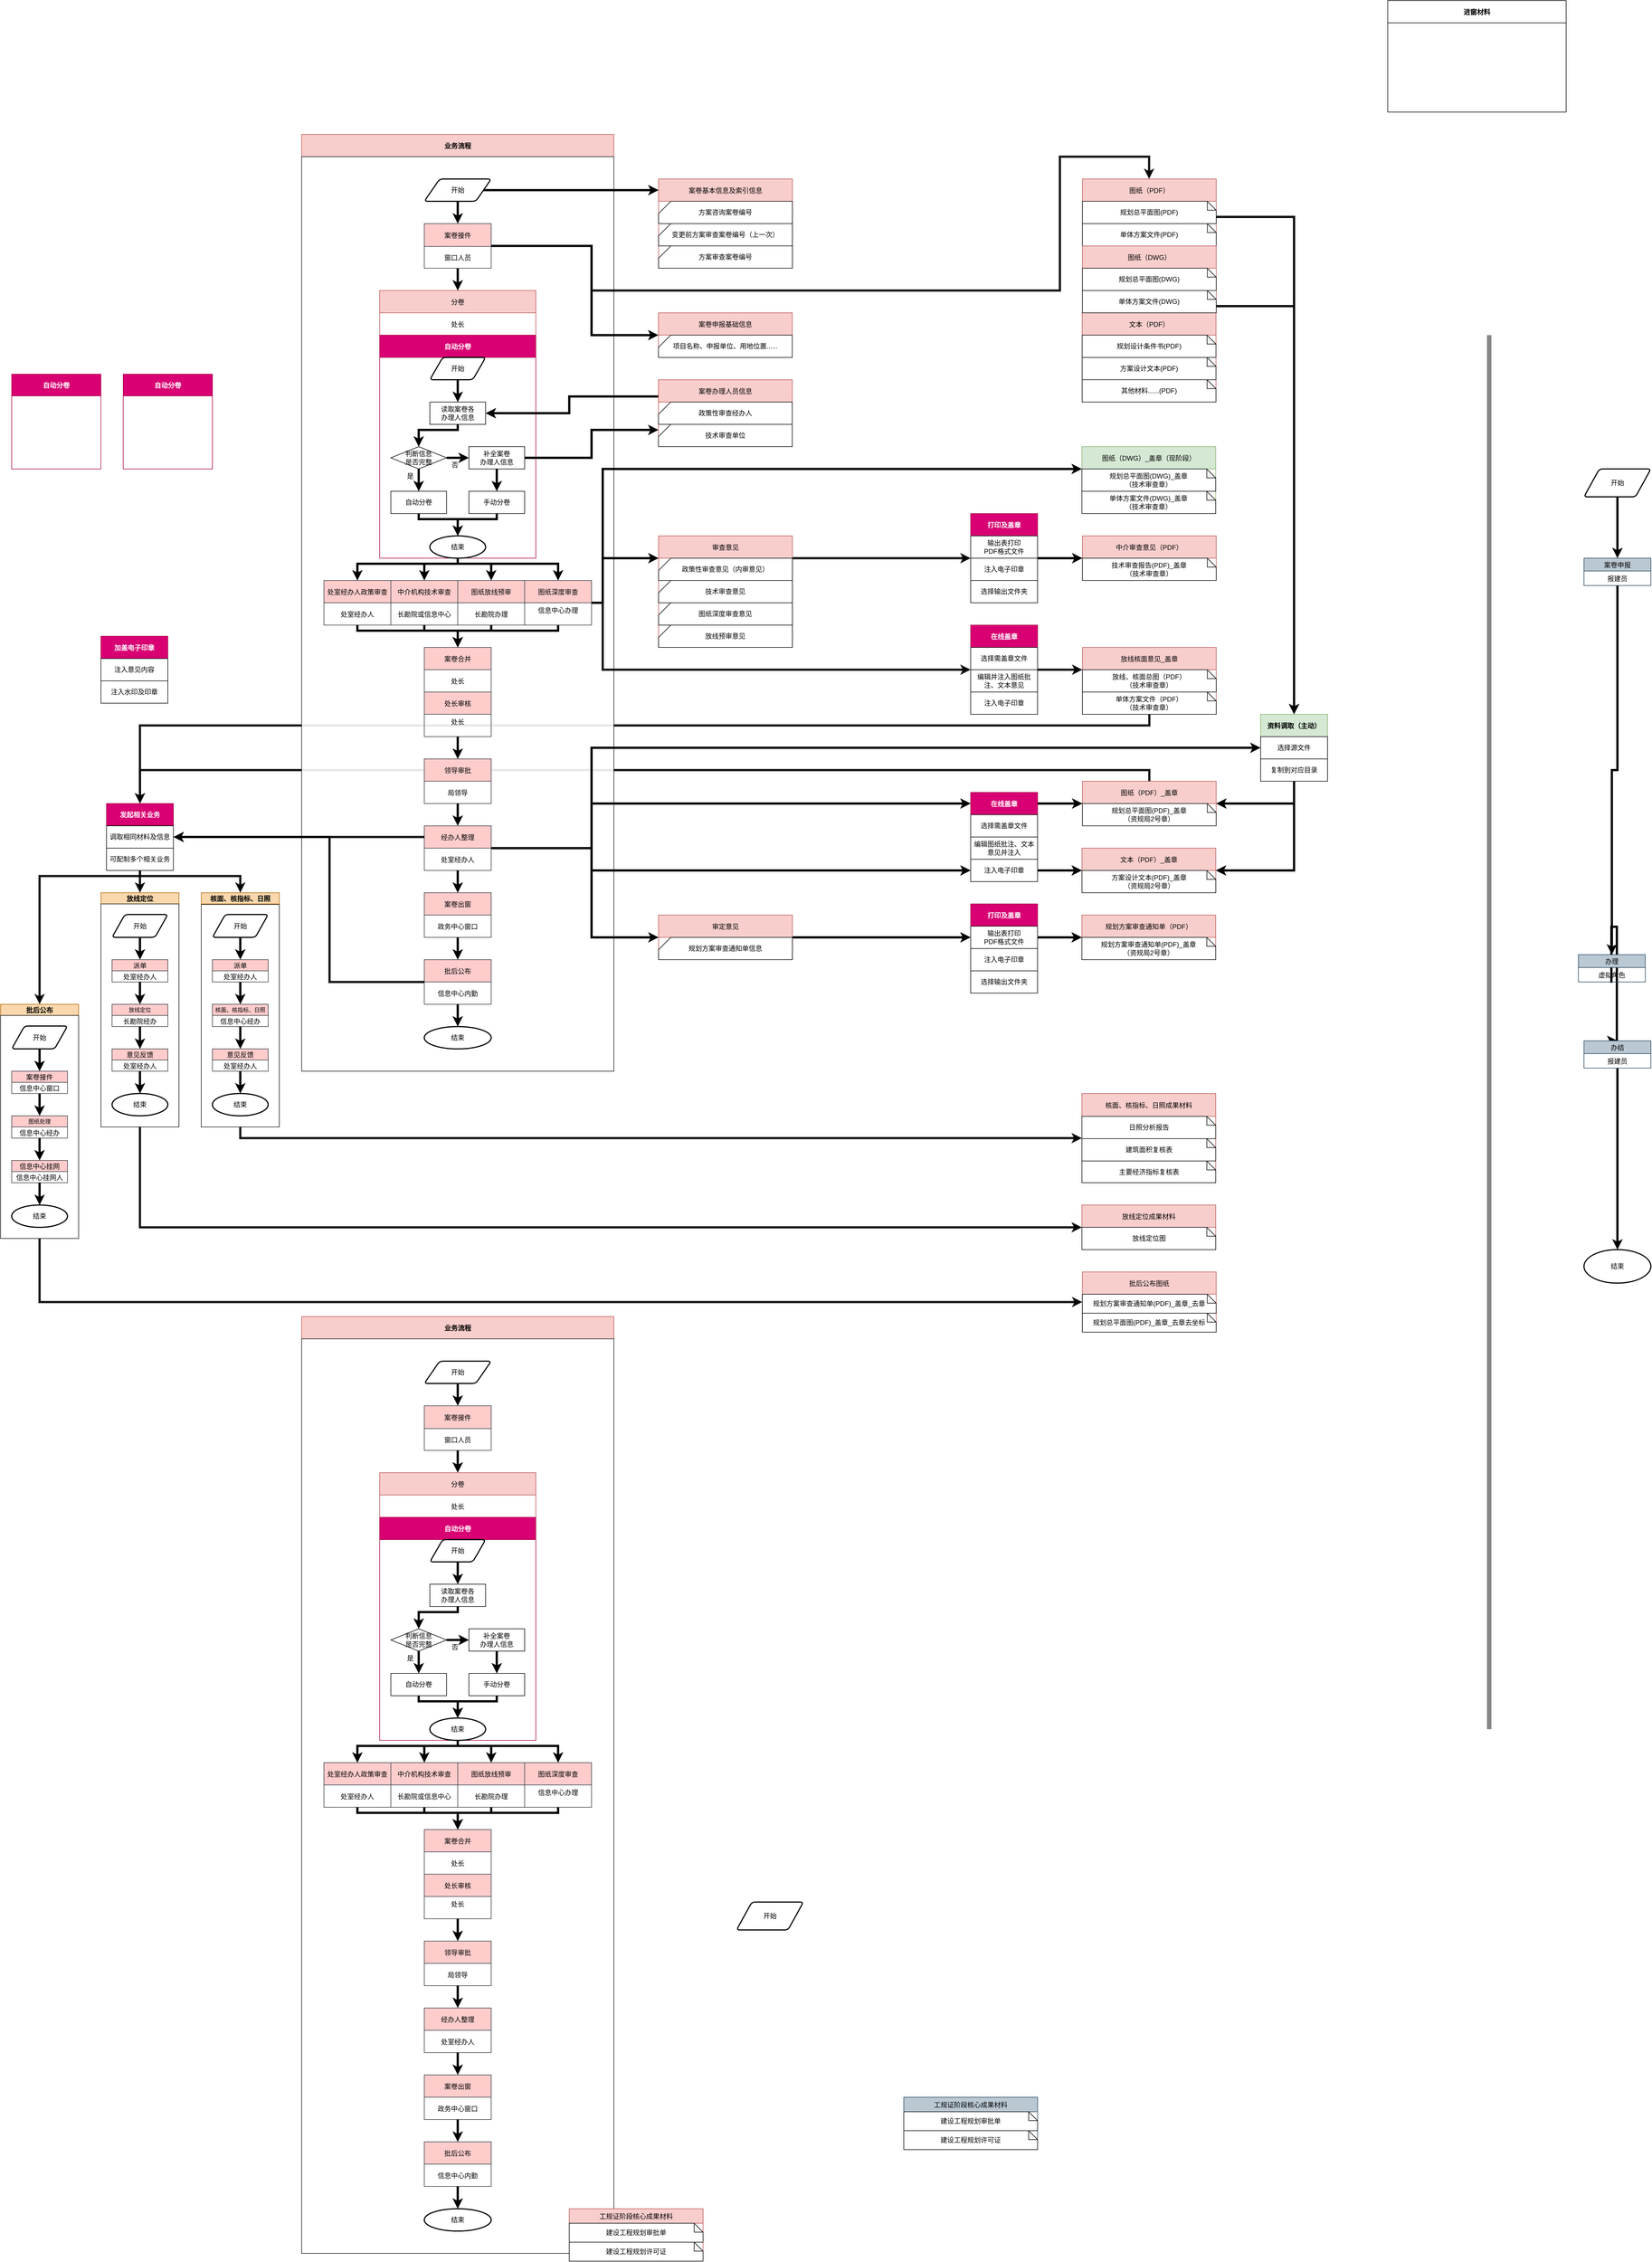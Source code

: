 <mxfile version="12.8.8" type="github">
  <diagram id="C5RBs43oDa-KdzZeNtuy" name="Page-1">
    <mxGraphModel dx="5992" dy="4237" grid="1" gridSize="10" guides="1" tooltips="1" connect="1" arrows="1" fold="1" page="1" pageScale="1" pageWidth="827" pageHeight="1169" math="0" shadow="0">
      <root>
        <mxCell id="WIyWlLk6GJQsqaUBKTNV-0" />
        <mxCell id="WIyWlLk6GJQsqaUBKTNV-1" parent="WIyWlLk6GJQsqaUBKTNV-0" />
        <mxCell id="WTOQ7RgYzSvXcb4ZEk5k-353" style="edgeStyle=orthogonalEdgeStyle;rounded=0;orthogonalLoop=1;jettySize=auto;html=1;exitX=0.5;exitY=0;exitDx=0;exitDy=0;strokeWidth=4;fontSize=10;opacity=90;entryX=0.5;entryY=0;entryDx=0;entryDy=0;" parent="WIyWlLk6GJQsqaUBKTNV-1" source="WTOQ7RgYzSvXcb4ZEk5k-84" target="WTOQ7RgYzSvXcb4ZEk5k-340" edge="1">
          <mxGeometry relative="1" as="geometry">
            <mxPoint x="-200" y="510" as="targetPoint" />
            <Array as="points">
              <mxPoint x="1520" y="500" />
              <mxPoint x="-290" y="500" />
            </Array>
          </mxGeometry>
        </mxCell>
        <mxCell id="WTOQ7RgYzSvXcb4ZEk5k-354" style="edgeStyle=orthogonalEdgeStyle;rounded=0;orthogonalLoop=1;jettySize=auto;html=1;exitX=0.5;exitY=1;exitDx=0;exitDy=0;strokeWidth=4;fontSize=10;opacity=90;entryX=0.5;entryY=0;entryDx=0;entryDy=0;" parent="WIyWlLk6GJQsqaUBKTNV-1" source="WTOQ7RgYzSvXcb4ZEk5k-343" target="WTOQ7RgYzSvXcb4ZEk5k-340" edge="1">
          <mxGeometry relative="1" as="geometry">
            <mxPoint x="-280" y="580" as="targetPoint" />
            <Array as="points">
              <mxPoint x="1520" y="420" />
              <mxPoint x="-290" y="420" />
            </Array>
          </mxGeometry>
        </mxCell>
        <mxCell id="WTOQ7RgYzSvXcb4ZEk5k-0" value="业务流程" style="swimlane;startSize=40;fillColor=#f8cecc;strokeColor=#b85450;" parent="WIyWlLk6GJQsqaUBKTNV-1" vertex="1">
          <mxGeometry y="-640" width="560" height="1680" as="geometry">
            <mxRectangle x="-40" y="-560" width="560" height="40" as="alternateBounds" />
          </mxGeometry>
        </mxCell>
        <mxCell id="WTOQ7RgYzSvXcb4ZEk5k-366" value="" style="rounded=0;whiteSpace=wrap;html=1;fontSize=10;opacity=90;align=center;" parent="WTOQ7RgYzSvXcb4ZEk5k-0" vertex="1">
          <mxGeometry y="40" width="560" height="1640" as="geometry" />
        </mxCell>
        <mxCell id="WTOQ7RgYzSvXcb4ZEk5k-83" style="edgeStyle=orthogonalEdgeStyle;rounded=0;orthogonalLoop=1;jettySize=auto;html=1;exitX=0.5;exitY=1;exitDx=0;exitDy=0;strokeWidth=4;" parent="WTOQ7RgYzSvXcb4ZEk5k-0" source="q9Dw7c0gLZ24XJoEXtp0-10" target="WTOQ7RgYzSvXcb4ZEk5k-55" edge="1">
          <mxGeometry relative="1" as="geometry" />
        </mxCell>
        <mxCell id="q9Dw7c0gLZ24XJoEXtp0-10" value="案卷接件" style="swimlane;fontStyle=0;childLayout=stackLayout;horizontal=1;startSize=41;fillColor=#ffcccc;horizontalStack=0;resizeParent=1;resizeParentMax=0;resizeLast=0;collapsible=1;marginBottom=0;strokeColor=#36393d;" parent="WTOQ7RgYzSvXcb4ZEk5k-0" vertex="1">
          <mxGeometry x="220" y="160" width="120" height="80" as="geometry">
            <mxRectangle x="220" y="160" width="120" height="40" as="alternateBounds" />
          </mxGeometry>
        </mxCell>
        <mxCell id="q9Dw7c0gLZ24XJoEXtp0-11" value="窗口人员" style="text;strokeColor=none;fillColor=none;align=center;verticalAlign=middle;spacingLeft=4;spacingRight=4;overflow=hidden;rotatable=0;points=[[0,0.5],[1,0.5]];portConstraint=eastwest;" parent="q9Dw7c0gLZ24XJoEXtp0-10" vertex="1">
          <mxGeometry y="41" width="120" height="39" as="geometry" />
        </mxCell>
        <mxCell id="WTOQ7RgYzSvXcb4ZEk5k-55" value="分卷" style="swimlane;fontStyle=0;childLayout=stackLayout;horizontal=1;startSize=40;fillColor=#f8cecc;horizontalStack=0;resizeParent=1;resizeParentMax=0;resizeLast=0;collapsible=1;marginBottom=0;strokeColor=#b85450;" parent="WTOQ7RgYzSvXcb4ZEk5k-0" vertex="1">
          <mxGeometry x="140" y="280" width="280" height="480" as="geometry">
            <mxRectangle x="200" y="280" width="280" height="40" as="alternateBounds" />
          </mxGeometry>
        </mxCell>
        <mxCell id="WTOQ7RgYzSvXcb4ZEk5k-59" value="处长" style="text;strokeColor=none;fillColor=none;align=center;verticalAlign=middle;spacingLeft=4;spacingRight=4;overflow=hidden;rotatable=0;points=[[0,0.5],[1,0.5]];portConstraint=eastwest;" parent="WTOQ7RgYzSvXcb4ZEk5k-55" vertex="1">
          <mxGeometry y="40" width="280" height="40" as="geometry" />
        </mxCell>
        <mxCell id="WTOQ7RgYzSvXcb4ZEk5k-62" value="自动分卷" style="swimlane;startSize=40;fillColor=#d80073;strokeColor=#A50040;fontColor=#ffffff;separatorColor=none;" parent="WTOQ7RgYzSvXcb4ZEk5k-55" vertex="1">
          <mxGeometry y="80" width="280" height="400" as="geometry">
            <mxRectangle y="80" width="280" height="40" as="alternateBounds" />
          </mxGeometry>
        </mxCell>
        <mxCell id="WTOQ7RgYzSvXcb4ZEk5k-70" style="edgeStyle=orthogonalEdgeStyle;rounded=0;orthogonalLoop=1;jettySize=auto;html=1;exitX=0.5;exitY=1;exitDx=0;exitDy=0;strokeWidth=4;" parent="WTOQ7RgYzSvXcb4ZEk5k-62" source="WTOQ7RgYzSvXcb4ZEk5k-65" target="WTOQ7RgYzSvXcb4ZEk5k-69" edge="1">
          <mxGeometry relative="1" as="geometry" />
        </mxCell>
        <mxCell id="WTOQ7RgYzSvXcb4ZEk5k-71" style="edgeStyle=orthogonalEdgeStyle;rounded=0;orthogonalLoop=1;jettySize=auto;html=1;exitX=0.5;exitY=1;exitDx=0;exitDy=0;entryX=0.5;entryY=0;entryDx=0;entryDy=0;strokeWidth=4;" parent="WTOQ7RgYzSvXcb4ZEk5k-62" source="WTOQ7RgYzSvXcb4ZEk5k-69" target="WTOQ7RgYzSvXcb4ZEk5k-64" edge="1">
          <mxGeometry relative="1" as="geometry">
            <Array as="points">
              <mxPoint x="140" y="170" />
              <mxPoint x="70" y="170" />
            </Array>
          </mxGeometry>
        </mxCell>
        <mxCell id="WTOQ7RgYzSvXcb4ZEk5k-73" style="edgeStyle=orthogonalEdgeStyle;rounded=0;orthogonalLoop=1;jettySize=auto;html=1;exitX=0.5;exitY=1;exitDx=0;exitDy=0;strokeWidth=4;" parent="WTOQ7RgYzSvXcb4ZEk5k-62" source="WTOQ7RgYzSvXcb4ZEk5k-64" target="WTOQ7RgYzSvXcb4ZEk5k-72" edge="1">
          <mxGeometry relative="1" as="geometry" />
        </mxCell>
        <mxCell id="WTOQ7RgYzSvXcb4ZEk5k-76" style="edgeStyle=orthogonalEdgeStyle;rounded=0;orthogonalLoop=1;jettySize=auto;html=1;exitX=1;exitY=0.5;exitDx=0;exitDy=0;entryX=0;entryY=0.5;entryDx=0;entryDy=0;strokeWidth=4;" parent="WTOQ7RgYzSvXcb4ZEk5k-62" source="WTOQ7RgYzSvXcb4ZEk5k-64" target="WTOQ7RgYzSvXcb4ZEk5k-75" edge="1">
          <mxGeometry relative="1" as="geometry" />
        </mxCell>
        <mxCell id="WTOQ7RgYzSvXcb4ZEk5k-65" value="开始" style="shape=parallelogram;html=1;strokeWidth=2;perimeter=parallelogramPerimeter;whiteSpace=wrap;rounded=1;arcSize=12;size=0.23;" parent="WTOQ7RgYzSvXcb4ZEk5k-62" vertex="1">
          <mxGeometry x="90" y="40" width="100" height="40" as="geometry" />
        </mxCell>
        <mxCell id="WTOQ7RgYzSvXcb4ZEk5k-69" value="读取案卷各&lt;br&gt;办理人信息" style="rounded=0;whiteSpace=wrap;html=1;" parent="WTOQ7RgYzSvXcb4ZEk5k-62" vertex="1">
          <mxGeometry x="90" y="120" width="100" height="40" as="geometry" />
        </mxCell>
        <mxCell id="WTOQ7RgYzSvXcb4ZEk5k-75" value="补全案卷&lt;br&gt;办理人信息" style="rounded=0;whiteSpace=wrap;html=1;" parent="WTOQ7RgYzSvXcb4ZEk5k-62" vertex="1">
          <mxGeometry x="160" y="200" width="100" height="40" as="geometry" />
        </mxCell>
        <mxCell id="WTOQ7RgYzSvXcb4ZEk5k-64" value="判断信息&lt;br&gt;是否完整" style="rhombus;whiteSpace=wrap;html=1;" parent="WTOQ7RgYzSvXcb4ZEk5k-62" vertex="1">
          <mxGeometry x="20" y="200" width="100" height="40" as="geometry" />
        </mxCell>
        <mxCell id="WTOQ7RgYzSvXcb4ZEk5k-77" value="否" style="text;html=1;strokeColor=none;fillColor=none;align=center;verticalAlign=middle;whiteSpace=wrap;rounded=0;" parent="WTOQ7RgYzSvXcb4ZEk5k-62" vertex="1">
          <mxGeometry x="120" y="223" width="30" height="20" as="geometry" />
        </mxCell>
        <mxCell id="WTOQ7RgYzSvXcb4ZEk5k-79" value="" style="edgeStyle=orthogonalEdgeStyle;rounded=0;orthogonalLoop=1;jettySize=auto;html=1;strokeWidth=4;" parent="WTOQ7RgYzSvXcb4ZEk5k-62" source="WTOQ7RgYzSvXcb4ZEk5k-75" target="WTOQ7RgYzSvXcb4ZEk5k-78" edge="1">
          <mxGeometry relative="1" as="geometry" />
        </mxCell>
        <mxCell id="WTOQ7RgYzSvXcb4ZEk5k-82" style="edgeStyle=orthogonalEdgeStyle;rounded=0;orthogonalLoop=1;jettySize=auto;html=1;exitX=0.5;exitY=1;exitDx=0;exitDy=0;entryX=0.5;entryY=0;entryDx=0;entryDy=0;entryPerimeter=0;strokeWidth=4;" parent="WTOQ7RgYzSvXcb4ZEk5k-62" source="WTOQ7RgYzSvXcb4ZEk5k-78" target="WTOQ7RgYzSvXcb4ZEk5k-80" edge="1">
          <mxGeometry relative="1" as="geometry">
            <Array as="points">
              <mxPoint x="210" y="330" />
              <mxPoint x="140" y="330" />
            </Array>
          </mxGeometry>
        </mxCell>
        <mxCell id="WTOQ7RgYzSvXcb4ZEk5k-81" style="edgeStyle=orthogonalEdgeStyle;rounded=0;orthogonalLoop=1;jettySize=auto;html=1;exitX=0.5;exitY=1;exitDx=0;exitDy=0;entryX=0.5;entryY=0;entryDx=0;entryDy=0;entryPerimeter=0;strokeWidth=4;" parent="WTOQ7RgYzSvXcb4ZEk5k-62" source="WTOQ7RgYzSvXcb4ZEk5k-72" target="WTOQ7RgYzSvXcb4ZEk5k-80" edge="1">
          <mxGeometry relative="1" as="geometry">
            <Array as="points">
              <mxPoint x="70" y="330" />
              <mxPoint x="140" y="330" />
            </Array>
          </mxGeometry>
        </mxCell>
        <mxCell id="WTOQ7RgYzSvXcb4ZEk5k-74" value="是" style="text;html=1;strokeColor=none;fillColor=none;align=center;verticalAlign=middle;whiteSpace=wrap;rounded=0;" parent="WTOQ7RgYzSvXcb4ZEk5k-62" vertex="1">
          <mxGeometry x="40" y="243" width="30" height="20" as="geometry" />
        </mxCell>
        <mxCell id="WTOQ7RgYzSvXcb4ZEk5k-78" value="手动分卷" style="rounded=0;whiteSpace=wrap;html=1;" parent="WTOQ7RgYzSvXcb4ZEk5k-62" vertex="1">
          <mxGeometry x="160" y="280" width="100" height="40" as="geometry" />
        </mxCell>
        <mxCell id="WTOQ7RgYzSvXcb4ZEk5k-72" value="自动分卷" style="rounded=0;whiteSpace=wrap;html=1;" parent="WTOQ7RgYzSvXcb4ZEk5k-62" vertex="1">
          <mxGeometry x="20" y="280" width="100" height="40" as="geometry" />
        </mxCell>
        <mxCell id="WTOQ7RgYzSvXcb4ZEk5k-80" value="结束" style="strokeWidth=2;html=1;shape=mxgraph.flowchart.start_1;whiteSpace=wrap;align=center;" parent="WTOQ7RgYzSvXcb4ZEk5k-62" vertex="1">
          <mxGeometry x="90" y="360" width="100" height="40" as="geometry" />
        </mxCell>
        <mxCell id="q9Dw7c0gLZ24XJoEXtp0-53" value="图纸深度审查" style="swimlane;fontStyle=0;childLayout=stackLayout;horizontal=1;startSize=40;fillColor=#ffcccc;horizontalStack=0;resizeParent=1;resizeParentMax=0;resizeLast=0;collapsible=1;marginBottom=0;strokeColor=#36393d;verticalAlign=middle;" parent="WTOQ7RgYzSvXcb4ZEk5k-0" vertex="1">
          <mxGeometry x="400" y="800" width="120" height="80" as="geometry">
            <mxRectangle x="400" y="800" width="120" height="40" as="alternateBounds" />
          </mxGeometry>
        </mxCell>
        <mxCell id="q9Dw7c0gLZ24XJoEXtp0-54" value="信息中心办理" style="text;strokeColor=none;fillColor=none;align=center;verticalAlign=top;spacingLeft=4;spacingRight=4;overflow=hidden;rotatable=0;points=[[0,0.5],[1,0.5]];portConstraint=eastwest;" parent="q9Dw7c0gLZ24XJoEXtp0-53" vertex="1">
          <mxGeometry y="40" width="120" height="40" as="geometry" />
        </mxCell>
        <mxCell id="q9Dw7c0gLZ24XJoEXtp0-24" value="图纸放线预审" style="swimlane;fontStyle=0;childLayout=stackLayout;horizontal=1;startSize=40;fillColor=#ffcccc;horizontalStack=0;resizeParent=1;resizeParentMax=0;resizeLast=0;collapsible=1;marginBottom=0;strokeColor=#36393d;" parent="WTOQ7RgYzSvXcb4ZEk5k-0" vertex="1">
          <mxGeometry x="280" y="800" width="120" height="80" as="geometry">
            <mxRectangle x="280" y="800" width="120" height="40" as="alternateBounds" />
          </mxGeometry>
        </mxCell>
        <mxCell id="q9Dw7c0gLZ24XJoEXtp0-25" value="长勘院办理" style="text;strokeColor=none;fillColor=none;align=center;verticalAlign=middle;spacingLeft=4;spacingRight=4;overflow=hidden;rotatable=0;points=[[0,0.5],[1,0.5]];portConstraint=eastwest;" parent="q9Dw7c0gLZ24XJoEXtp0-24" vertex="1">
          <mxGeometry y="40" width="120" height="40" as="geometry" />
        </mxCell>
        <mxCell id="q9Dw7c0gLZ24XJoEXtp0-34" value="中介机构技术审查" style="swimlane;fontStyle=0;childLayout=stackLayout;horizontal=1;startSize=40;fillColor=#ffcccc;horizontalStack=0;resizeParent=1;resizeParentMax=0;resizeLast=0;collapsible=1;marginBottom=0;strokeColor=#36393d;autosize=1;backgroundOutline=1;" parent="WTOQ7RgYzSvXcb4ZEk5k-0" vertex="1">
          <mxGeometry x="160" y="800" width="120" height="80" as="geometry">
            <mxRectangle x="160" y="800" width="120" height="40" as="alternateBounds" />
          </mxGeometry>
        </mxCell>
        <mxCell id="q9Dw7c0gLZ24XJoEXtp0-35" value="长勘院或信息中心" style="text;strokeColor=none;fillColor=none;align=center;verticalAlign=middle;spacingLeft=4;spacingRight=4;overflow=hidden;rotatable=0;points=[[0,0.5],[1,0.5]];portConstraint=eastwest;" parent="q9Dw7c0gLZ24XJoEXtp0-34" vertex="1">
          <mxGeometry y="40" width="120" height="40" as="geometry" />
        </mxCell>
        <mxCell id="q9Dw7c0gLZ24XJoEXtp0-51" value="处室经办人政策审查" style="swimlane;fontStyle=0;childLayout=stackLayout;horizontal=1;startSize=40;fillColor=#ffcccc;horizontalStack=0;resizeParent=1;resizeParentMax=0;resizeLast=0;collapsible=1;marginBottom=0;strokeColor=#36393d;" parent="WTOQ7RgYzSvXcb4ZEk5k-0" vertex="1">
          <mxGeometry x="40" y="800" width="120" height="80" as="geometry">
            <mxRectangle x="40" y="800" width="120" height="40" as="alternateBounds" />
          </mxGeometry>
        </mxCell>
        <mxCell id="q9Dw7c0gLZ24XJoEXtp0-52" value="处室经办人" style="text;strokeColor=none;fillColor=none;align=center;verticalAlign=middle;spacingLeft=4;spacingRight=4;overflow=hidden;rotatable=0;points=[[0,0.5],[1,0.5]];portConstraint=eastwest;" parent="q9Dw7c0gLZ24XJoEXtp0-51" vertex="1">
          <mxGeometry y="40" width="120" height="40" as="geometry" />
        </mxCell>
        <mxCell id="WTOQ7RgYzSvXcb4ZEk5k-7" value="案卷合并" style="swimlane;fontStyle=0;childLayout=stackLayout;horizontal=1;startSize=40;fillColor=#ffcccc;horizontalStack=0;resizeParent=1;resizeParentMax=0;resizeLast=0;collapsible=1;marginBottom=0;strokeColor=#36393d;" parent="WTOQ7RgYzSvXcb4ZEk5k-0" vertex="1">
          <mxGeometry x="220" y="920" width="120" height="80" as="geometry">
            <mxRectangle x="220" y="920" width="120" height="40" as="alternateBounds" />
          </mxGeometry>
        </mxCell>
        <mxCell id="WTOQ7RgYzSvXcb4ZEk5k-8" value="处长" style="text;strokeColor=none;fillColor=none;align=center;verticalAlign=middle;spacingLeft=4;spacingRight=4;overflow=hidden;rotatable=0;points=[[0,0.5],[1,0.5]];portConstraint=eastwest;" parent="WTOQ7RgYzSvXcb4ZEk5k-7" vertex="1">
          <mxGeometry y="40" width="120" height="40" as="geometry" />
        </mxCell>
        <mxCell id="q9Dw7c0gLZ24XJoEXtp0-58" value="处长审核" style="swimlane;fontStyle=0;childLayout=stackLayout;horizontal=1;startSize=40;fillColor=#ffcccc;horizontalStack=0;resizeParent=1;resizeParentMax=0;resizeLast=0;collapsible=1;marginBottom=0;strokeColor=#36393d;" parent="WTOQ7RgYzSvXcb4ZEk5k-0" vertex="1">
          <mxGeometry x="220" y="1000" width="120" height="80" as="geometry">
            <mxRectangle x="220" y="1000" width="120" height="40" as="alternateBounds" />
          </mxGeometry>
        </mxCell>
        <mxCell id="q9Dw7c0gLZ24XJoEXtp0-59" value="处长" style="text;strokeColor=none;fillColor=none;align=center;verticalAlign=top;spacingLeft=4;spacingRight=4;overflow=hidden;rotatable=0;points=[[0,0.5],[1,0.5]];portConstraint=eastwest;" parent="q9Dw7c0gLZ24XJoEXtp0-58" vertex="1">
          <mxGeometry y="40" width="120" height="40" as="geometry" />
        </mxCell>
        <mxCell id="q9Dw7c0gLZ24XJoEXtp0-55" value="领导审批" style="swimlane;fontStyle=0;childLayout=stackLayout;horizontal=1;startSize=40;fillColor=#ffcccc;horizontalStack=0;resizeParent=1;resizeParentMax=0;resizeLast=0;collapsible=1;marginBottom=0;strokeColor=#36393d;verticalAlign=middle;" parent="WTOQ7RgYzSvXcb4ZEk5k-0" vertex="1">
          <mxGeometry x="220" y="1120" width="120" height="80" as="geometry">
            <mxRectangle x="220" y="1120" width="120" height="40" as="alternateBounds" />
          </mxGeometry>
        </mxCell>
        <mxCell id="q9Dw7c0gLZ24XJoEXtp0-56" value="局领导" style="text;strokeColor=none;fillColor=none;align=center;verticalAlign=middle;spacingLeft=4;spacingRight=4;overflow=hidden;rotatable=0;points=[[0,0.5],[1,0.5]];portConstraint=eastwest;" parent="q9Dw7c0gLZ24XJoEXtp0-55" vertex="1">
          <mxGeometry y="40" width="120" height="40" as="geometry" />
        </mxCell>
        <mxCell id="q9Dw7c0gLZ24XJoEXtp0-61" value="经办人整理" style="swimlane;fontStyle=0;childLayout=stackLayout;horizontal=1;startSize=40;fillColor=#ffcccc;horizontalStack=0;resizeParent=1;resizeParentMax=0;resizeLast=0;collapsible=1;marginBottom=0;strokeColor=#36393d;" parent="WTOQ7RgYzSvXcb4ZEk5k-0" vertex="1">
          <mxGeometry x="220" y="1240" width="120" height="80" as="geometry">
            <mxRectangle x="220" y="1240" width="120" height="40" as="alternateBounds" />
          </mxGeometry>
        </mxCell>
        <mxCell id="q9Dw7c0gLZ24XJoEXtp0-62" value="处室经办人" style="text;strokeColor=none;fillColor=none;align=center;verticalAlign=middle;spacingLeft=4;spacingRight=4;overflow=hidden;rotatable=0;points=[[0,0.5],[1,0.5]];portConstraint=eastwest;" parent="q9Dw7c0gLZ24XJoEXtp0-61" vertex="1">
          <mxGeometry y="40" width="120" height="40" as="geometry" />
        </mxCell>
        <mxCell id="q9Dw7c0gLZ24XJoEXtp0-131" value="案卷出窗" style="swimlane;fontStyle=0;childLayout=stackLayout;horizontal=1;startSize=40;fillColor=#ffcccc;horizontalStack=0;resizeParent=1;resizeParentMax=0;resizeLast=0;collapsible=1;marginBottom=0;strokeColor=#36393d;" parent="WTOQ7RgYzSvXcb4ZEk5k-0" vertex="1">
          <mxGeometry x="220" y="1360" width="120" height="80" as="geometry">
            <mxRectangle x="220" y="1360" width="120" height="40" as="alternateBounds" />
          </mxGeometry>
        </mxCell>
        <mxCell id="q9Dw7c0gLZ24XJoEXtp0-132" value="政务中心窗口" style="text;strokeColor=none;fillColor=none;align=center;verticalAlign=middle;spacingLeft=4;spacingRight=4;overflow=hidden;rotatable=0;points=[[0,0.5],[1,0.5]];portConstraint=eastwest;" parent="q9Dw7c0gLZ24XJoEXtp0-131" vertex="1">
          <mxGeometry y="40" width="120" height="40" as="geometry" />
        </mxCell>
        <mxCell id="q9Dw7c0gLZ24XJoEXtp0-171" style="edgeStyle=orthogonalEdgeStyle;rounded=0;orthogonalLoop=1;jettySize=auto;html=1;exitX=0.5;exitY=1;exitDx=0;exitDy=0;entryX=0.5;entryY=0;entryDx=0;entryDy=0;strokeWidth=4;" parent="WTOQ7RgYzSvXcb4ZEk5k-0" source="q9Dw7c0gLZ24XJoEXtp0-170" target="q9Dw7c0gLZ24XJoEXtp0-10" edge="1">
          <mxGeometry relative="1" as="geometry" />
        </mxCell>
        <mxCell id="q9Dw7c0gLZ24XJoEXtp0-170" value="开始" style="shape=parallelogram;html=1;strokeWidth=2;perimeter=parallelogramPerimeter;whiteSpace=wrap;rounded=1;arcSize=12;size=0.23;align=center;" parent="WTOQ7RgYzSvXcb4ZEk5k-0" vertex="1">
          <mxGeometry x="220" y="80" width="120" height="40" as="geometry" />
        </mxCell>
        <mxCell id="WTOQ7RgYzSvXcb4ZEk5k-37" style="edgeStyle=orthogonalEdgeStyle;rounded=0;orthogonalLoop=1;jettySize=auto;html=1;exitX=0.5;exitY=1;exitDx=0;exitDy=0;strokeWidth=4;entryX=0.5;entryY=0;entryDx=0;entryDy=0;" parent="WTOQ7RgYzSvXcb4ZEk5k-0" source="q9Dw7c0gLZ24XJoEXtp0-53" target="WTOQ7RgYzSvXcb4ZEk5k-7" edge="1">
          <mxGeometry relative="1" as="geometry">
            <mxPoint x="260" y="1010" as="targetPoint" />
            <Array as="points">
              <mxPoint x="460" y="890" />
              <mxPoint x="280" y="890" />
            </Array>
          </mxGeometry>
        </mxCell>
        <mxCell id="WTOQ7RgYzSvXcb4ZEk5k-36" style="edgeStyle=orthogonalEdgeStyle;rounded=0;orthogonalLoop=1;jettySize=auto;html=1;exitX=0.5;exitY=1;exitDx=0;exitDy=0;strokeWidth=4;entryX=0.5;entryY=0;entryDx=0;entryDy=0;" parent="WTOQ7RgYzSvXcb4ZEk5k-0" source="q9Dw7c0gLZ24XJoEXtp0-24" target="WTOQ7RgYzSvXcb4ZEk5k-7" edge="1">
          <mxGeometry relative="1" as="geometry">
            <mxPoint x="260" y="1010" as="targetPoint" />
            <Array as="points">
              <mxPoint x="340" y="890" />
              <mxPoint x="280" y="890" />
            </Array>
          </mxGeometry>
        </mxCell>
        <mxCell id="WTOQ7RgYzSvXcb4ZEk5k-35" style="edgeStyle=orthogonalEdgeStyle;rounded=0;orthogonalLoop=1;jettySize=auto;html=1;exitX=0.5;exitY=1;exitDx=0;exitDy=0;entryX=0.5;entryY=0;entryDx=0;entryDy=0;strokeWidth=4;" parent="WTOQ7RgYzSvXcb4ZEk5k-0" source="q9Dw7c0gLZ24XJoEXtp0-34" target="WTOQ7RgYzSvXcb4ZEk5k-7" edge="1">
          <mxGeometry relative="1" as="geometry">
            <Array as="points">
              <mxPoint x="220" y="890" />
              <mxPoint x="280" y="890" />
            </Array>
          </mxGeometry>
        </mxCell>
        <mxCell id="WTOQ7RgYzSvXcb4ZEk5k-34" style="edgeStyle=orthogonalEdgeStyle;rounded=0;orthogonalLoop=1;jettySize=auto;html=1;exitX=0.5;exitY=1;exitDx=0;exitDy=0;entryX=0.5;entryY=0;entryDx=0;entryDy=0;strokeWidth=4;" parent="WTOQ7RgYzSvXcb4ZEk5k-0" source="q9Dw7c0gLZ24XJoEXtp0-51" target="WTOQ7RgYzSvXcb4ZEk5k-7" edge="1">
          <mxGeometry relative="1" as="geometry">
            <Array as="points">
              <mxPoint x="100" y="890" />
              <mxPoint x="280" y="890" />
            </Array>
          </mxGeometry>
        </mxCell>
        <mxCell id="WTOQ7RgYzSvXcb4ZEk5k-45" style="edgeStyle=orthogonalEdgeStyle;rounded=0;orthogonalLoop=1;jettySize=auto;html=1;entryX=0.5;entryY=0;entryDx=0;entryDy=0;strokeWidth=4;exitX=0.5;exitY=1;exitDx=0;exitDy=0;" parent="WTOQ7RgYzSvXcb4ZEk5k-0" source="WTOQ7RgYzSvXcb4ZEk5k-55" target="q9Dw7c0gLZ24XJoEXtp0-51" edge="1">
          <mxGeometry relative="1" as="geometry">
            <mxPoint x="280" y="830" as="sourcePoint" />
            <Array as="points">
              <mxPoint x="280" y="770" />
              <mxPoint x="100" y="770" />
            </Array>
          </mxGeometry>
        </mxCell>
        <mxCell id="WTOQ7RgYzSvXcb4ZEk5k-46" style="edgeStyle=orthogonalEdgeStyle;rounded=0;orthogonalLoop=1;jettySize=auto;html=1;exitX=0.5;exitY=1;exitDx=0;exitDy=0;entryX=0.5;entryY=0;entryDx=0;entryDy=0;strokeWidth=4;" parent="WTOQ7RgYzSvXcb4ZEk5k-0" source="WTOQ7RgYzSvXcb4ZEk5k-55" target="q9Dw7c0gLZ24XJoEXtp0-34" edge="1">
          <mxGeometry relative="1" as="geometry">
            <mxPoint x="280" y="830" as="sourcePoint" />
            <Array as="points">
              <mxPoint x="280" y="770" />
              <mxPoint x="220" y="770" />
            </Array>
          </mxGeometry>
        </mxCell>
        <mxCell id="WTOQ7RgYzSvXcb4ZEk5k-47" style="edgeStyle=orthogonalEdgeStyle;rounded=0;orthogonalLoop=1;jettySize=auto;html=1;exitX=0.5;exitY=1;exitDx=0;exitDy=0;entryX=0.5;entryY=0;entryDx=0;entryDy=0;strokeWidth=4;" parent="WTOQ7RgYzSvXcb4ZEk5k-0" source="WTOQ7RgYzSvXcb4ZEk5k-55" target="q9Dw7c0gLZ24XJoEXtp0-24" edge="1">
          <mxGeometry relative="1" as="geometry">
            <mxPoint x="280" y="830" as="sourcePoint" />
            <Array as="points">
              <mxPoint x="280" y="770" />
              <mxPoint x="340" y="770" />
            </Array>
          </mxGeometry>
        </mxCell>
        <mxCell id="WTOQ7RgYzSvXcb4ZEk5k-48" style="edgeStyle=orthogonalEdgeStyle;rounded=0;orthogonalLoop=1;jettySize=auto;html=1;exitX=0.5;exitY=1;exitDx=0;exitDy=0;entryX=0.5;entryY=0;entryDx=0;entryDy=0;strokeWidth=4;" parent="WTOQ7RgYzSvXcb4ZEk5k-0" source="WTOQ7RgYzSvXcb4ZEk5k-55" target="q9Dw7c0gLZ24XJoEXtp0-53" edge="1">
          <mxGeometry relative="1" as="geometry">
            <mxPoint x="280" y="830" as="sourcePoint" />
            <Array as="points">
              <mxPoint x="280" y="770" />
              <mxPoint x="460" y="770" />
            </Array>
          </mxGeometry>
        </mxCell>
        <mxCell id="q9Dw7c0gLZ24XJoEXtp0-79" style="edgeStyle=orthogonalEdgeStyle;rounded=0;orthogonalLoop=1;jettySize=auto;html=1;exitX=0.5;exitY=1;exitDx=0;exitDy=0;strokeWidth=4;" parent="WTOQ7RgYzSvXcb4ZEk5k-0" source="q9Dw7c0gLZ24XJoEXtp0-58" target="q9Dw7c0gLZ24XJoEXtp0-55" edge="1">
          <mxGeometry relative="1" as="geometry" />
        </mxCell>
        <mxCell id="q9Dw7c0gLZ24XJoEXtp0-80" style="edgeStyle=orthogonalEdgeStyle;rounded=0;orthogonalLoop=1;jettySize=auto;html=1;exitX=0.5;exitY=1;exitDx=0;exitDy=0;strokeWidth=4;" parent="WTOQ7RgYzSvXcb4ZEk5k-0" source="q9Dw7c0gLZ24XJoEXtp0-55" target="q9Dw7c0gLZ24XJoEXtp0-61" edge="1">
          <mxGeometry relative="1" as="geometry" />
        </mxCell>
        <mxCell id="q9Dw7c0gLZ24XJoEXtp0-153" style="edgeStyle=orthogonalEdgeStyle;rounded=0;orthogonalLoop=1;jettySize=auto;html=1;exitX=0.5;exitY=1;exitDx=0;exitDy=0;strokeWidth=4;" parent="WTOQ7RgYzSvXcb4ZEk5k-0" source="q9Dw7c0gLZ24XJoEXtp0-61" target="q9Dw7c0gLZ24XJoEXtp0-131" edge="1">
          <mxGeometry relative="1" as="geometry" />
        </mxCell>
        <mxCell id="WTOQ7RgYzSvXcb4ZEk5k-102" style="edgeStyle=orthogonalEdgeStyle;rounded=0;orthogonalLoop=1;jettySize=auto;html=1;exitX=0.5;exitY=1;exitDx=0;exitDy=0;entryX=0.5;entryY=0;entryDx=0;entryDy=0;strokeWidth=4;" parent="WTOQ7RgYzSvXcb4ZEk5k-0" source="q9Dw7c0gLZ24XJoEXtp0-131" target="q9Dw7c0gLZ24XJoEXtp0-247" edge="1">
          <mxGeometry relative="1" as="geometry" />
        </mxCell>
        <mxCell id="q9Dw7c0gLZ24XJoEXtp0-247" value="批后公布" style="swimlane;fontStyle=0;childLayout=stackLayout;horizontal=1;startSize=40;fillColor=#ffcccc;horizontalStack=0;resizeParent=1;resizeParentMax=0;resizeLast=0;collapsible=1;marginBottom=0;strokeColor=#36393d;" parent="WTOQ7RgYzSvXcb4ZEk5k-0" vertex="1">
          <mxGeometry x="220" y="1480" width="120" height="80" as="geometry">
            <mxRectangle x="220" y="1480" width="120" height="40" as="alternateBounds" />
          </mxGeometry>
        </mxCell>
        <mxCell id="q9Dw7c0gLZ24XJoEXtp0-248" value="信息中心内勤" style="text;strokeColor=none;fillColor=none;align=center;verticalAlign=middle;spacingLeft=4;spacingRight=4;overflow=hidden;rotatable=0;points=[[0,0.5],[1,0.5]];portConstraint=eastwest;" parent="q9Dw7c0gLZ24XJoEXtp0-247" vertex="1">
          <mxGeometry y="40" width="120" height="40" as="geometry" />
        </mxCell>
        <mxCell id="q9Dw7c0gLZ24XJoEXtp0-172" value="结束" style="strokeWidth=2;html=1;shape=mxgraph.flowchart.start_1;whiteSpace=wrap;align=center;" parent="WTOQ7RgYzSvXcb4ZEk5k-0" vertex="1">
          <mxGeometry x="220" y="1600" width="120" height="40" as="geometry" />
        </mxCell>
        <mxCell id="q9Dw7c0gLZ24XJoEXtp0-303" style="edgeStyle=orthogonalEdgeStyle;rounded=0;orthogonalLoop=1;jettySize=auto;html=1;strokeWidth=4;entryX=0.5;entryY=0;entryDx=0;entryDy=0;entryPerimeter=0;" parent="WTOQ7RgYzSvXcb4ZEk5k-0" source="q9Dw7c0gLZ24XJoEXtp0-247" target="q9Dw7c0gLZ24XJoEXtp0-172" edge="1">
          <mxGeometry relative="1" as="geometry">
            <mxPoint x="210" y="1623.5" as="sourcePoint" />
            <mxPoint x="450" y="1620" as="targetPoint" />
            <Array as="points" />
          </mxGeometry>
        </mxCell>
        <mxCell id="q9Dw7c0gLZ24XJoEXtp0-243" value="" style="endArrow=none;html=1;strokeWidth=8;fillColor=none;strokeColor=#878787;" parent="WIyWlLk6GJQsqaUBKTNV-1" edge="1">
          <mxGeometry width="50" height="50" relative="1" as="geometry">
            <mxPoint x="2130" y="2220" as="sourcePoint" />
            <mxPoint x="2130" y="-280" as="targetPoint" />
          </mxGeometry>
        </mxCell>
        <mxCell id="q9Dw7c0gLZ24XJoEXtp0-214" style="edgeStyle=orthogonalEdgeStyle;rounded=0;orthogonalLoop=1;jettySize=auto;html=1;exitX=0.5;exitY=1;exitDx=0;exitDy=0;entryX=0.5;entryY=0;entryDx=0;entryDy=0;strokeWidth=4;" parent="WIyWlLk6GJQsqaUBKTNV-1" source="q9Dw7c0gLZ24XJoEXtp0-215" target="q9Dw7c0gLZ24XJoEXtp0-212" edge="1">
          <mxGeometry relative="1" as="geometry" />
        </mxCell>
        <mxCell id="q9Dw7c0gLZ24XJoEXtp0-215" value="开始" style="shape=parallelogram;html=1;strokeWidth=2;perimeter=parallelogramPerimeter;whiteSpace=wrap;rounded=1;arcSize=12;size=0.23;align=center;" parent="WIyWlLk6GJQsqaUBKTNV-1" vertex="1">
          <mxGeometry x="2300" y="-40" width="120" height="50" as="geometry" />
        </mxCell>
        <mxCell id="q9Dw7c0gLZ24XJoEXtp0-232" style="edgeStyle=orthogonalEdgeStyle;rounded=0;orthogonalLoop=1;jettySize=auto;html=1;entryX=0.5;entryY=0;entryDx=0;entryDy=0;strokeWidth=4;exitX=0.5;exitY=1;exitDx=0;exitDy=0;" parent="WIyWlLk6GJQsqaUBKTNV-1" source="q9Dw7c0gLZ24XJoEXtp0-212" target="q9Dw7c0gLZ24XJoEXtp0-224" edge="1">
          <mxGeometry relative="1" as="geometry">
            <mxPoint x="2470" y="440" as="sourcePoint" />
            <mxPoint x="2320" y="300" as="targetPoint" />
          </mxGeometry>
        </mxCell>
        <mxCell id="q9Dw7c0gLZ24XJoEXtp0-233" style="edgeStyle=orthogonalEdgeStyle;rounded=0;orthogonalLoop=1;jettySize=auto;html=1;entryX=0.5;entryY=0;entryDx=0;entryDy=0;strokeWidth=4;exitX=0.493;exitY=1.055;exitDx=0;exitDy=0;exitPerimeter=0;" parent="WIyWlLk6GJQsqaUBKTNV-1" source="q9Dw7c0gLZ24XJoEXtp0-225" target="q9Dw7c0gLZ24XJoEXtp0-227" edge="1">
          <mxGeometry relative="1" as="geometry">
            <mxPoint x="2400" y="605" as="sourcePoint" />
            <mxPoint x="2400" y="964" as="targetPoint" />
            <Array as="points">
              <mxPoint x="2359" y="781" />
            </Array>
          </mxGeometry>
        </mxCell>
        <mxCell id="q9Dw7c0gLZ24XJoEXtp0-236" value="结束" style="strokeWidth=2;html=1;shape=mxgraph.flowchart.start_1;whiteSpace=wrap;align=center;" parent="WIyWlLk6GJQsqaUBKTNV-1" vertex="1">
          <mxGeometry x="2300" y="1360" width="120" height="60" as="geometry" />
        </mxCell>
        <mxCell id="q9Dw7c0gLZ24XJoEXtp0-238" style="edgeStyle=orthogonalEdgeStyle;rounded=0;orthogonalLoop=1;jettySize=auto;html=1;strokeWidth=4;exitX=0.5;exitY=1;exitDx=0;exitDy=0;entryX=0.5;entryY=0;entryDx=0;entryDy=0;entryPerimeter=0;" parent="WIyWlLk6GJQsqaUBKTNV-1" source="q9Dw7c0gLZ24XJoEXtp0-227" target="q9Dw7c0gLZ24XJoEXtp0-236" edge="1">
          <mxGeometry relative="1" as="geometry">
            <mxPoint x="2460" y="1065.0" as="sourcePoint" />
            <mxPoint x="2370" y="1360" as="targetPoint" />
            <Array as="points">
              <mxPoint x="2360" y="1120" />
              <mxPoint x="2360" y="1120" />
            </Array>
          </mxGeometry>
        </mxCell>
        <mxCell id="WTOQ7RgYzSvXcb4ZEk5k-371" style="edgeStyle=orthogonalEdgeStyle;rounded=0;orthogonalLoop=1;jettySize=auto;html=1;strokeWidth=4;fontSize=10;opacity=90;" parent="WIyWlLk6GJQsqaUBKTNV-1" source="WTOQ7RgYzSvXcb4ZEk5k-255" target="-14bhKZUEnO-pX9bmOSU-16" edge="1">
          <mxGeometry relative="1" as="geometry">
            <mxPoint x="1320" y="100" as="targetPoint" />
            <Array as="points">
              <mxPoint x="1030" y="120" />
              <mxPoint x="1030" y="120" />
            </Array>
          </mxGeometry>
        </mxCell>
        <mxCell id="Fh-ANMCCMXkpX_T69aen-29" style="edgeStyle=orthogonalEdgeStyle;rounded=0;orthogonalLoop=1;jettySize=auto;html=1;strokeWidth=4;" parent="WIyWlLk6GJQsqaUBKTNV-1" source="Fh-ANMCCMXkpX_T69aen-19" target="WTOQ7RgYzSvXcb4ZEk5k-96" edge="1">
          <mxGeometry relative="1" as="geometry">
            <Array as="points">
              <mxPoint x="1340" y="680" />
              <mxPoint x="1340" y="680" />
            </Array>
          </mxGeometry>
        </mxCell>
        <mxCell id="-14bhKZUEnO-pX9bmOSU-11" value="" style="edgeStyle=orthogonalEdgeStyle;rounded=0;orthogonalLoop=1;jettySize=auto;html=1;strokeWidth=4;" parent="WIyWlLk6GJQsqaUBKTNV-1" source="-14bhKZUEnO-pX9bmOSU-0" target="WTOQ7RgYzSvXcb4ZEk5k-84" edge="1">
          <mxGeometry relative="1" as="geometry">
            <mxPoint x="1740" y="620" as="targetPoint" />
            <Array as="points">
              <mxPoint x="1780" y="560" />
            </Array>
          </mxGeometry>
        </mxCell>
        <mxCell id="-14bhKZUEnO-pX9bmOSU-13" style="edgeStyle=orthogonalEdgeStyle;rounded=0;orthogonalLoop=1;jettySize=auto;html=1;exitX=0.5;exitY=1;exitDx=0;exitDy=0;strokeWidth=4;" parent="WIyWlLk6GJQsqaUBKTNV-1" source="-14bhKZUEnO-pX9bmOSU-0" target="WTOQ7RgYzSvXcb4ZEk5k-96" edge="1">
          <mxGeometry relative="1" as="geometry">
            <Array as="points">
              <mxPoint x="1780" y="680" />
            </Array>
          </mxGeometry>
        </mxCell>
        <mxCell id="-14bhKZUEnO-pX9bmOSU-20" style="edgeStyle=orthogonalEdgeStyle;rounded=0;orthogonalLoop=1;jettySize=auto;html=1;strokeWidth=4;" parent="WIyWlLk6GJQsqaUBKTNV-1" source="-14bhKZUEnO-pX9bmOSU-16" target="q9Dw7c0gLZ24XJoEXtp0-112" edge="1">
          <mxGeometry relative="1" as="geometry">
            <Array as="points">
              <mxPoint x="1330" y="120" />
              <mxPoint x="1330" y="120" />
            </Array>
          </mxGeometry>
        </mxCell>
        <mxCell id="q9Dw7c0gLZ24XJoEXtp0-246" value="开始" style="shape=parallelogram;html=1;strokeWidth=2;perimeter=parallelogramPerimeter;whiteSpace=wrap;rounded=1;arcSize=12;size=0.23;align=center;" parent="WIyWlLk6GJQsqaUBKTNV-1" vertex="1">
          <mxGeometry x="780" y="2530" width="120" height="50" as="geometry" />
        </mxCell>
        <mxCell id="q9Dw7c0gLZ24XJoEXtp0-320" value="核面、核指标、日照" style="swimlane;align=center;html=0;fillColor=#fad7ac;strokeColor=#b46504;startSize=20;" parent="WIyWlLk6GJQsqaUBKTNV-1" vertex="1">
          <mxGeometry x="-180" y="720" width="140" height="420" as="geometry">
            <mxRectangle x="-400" y="800" width="140" height="20" as="alternateBounds" />
          </mxGeometry>
        </mxCell>
        <mxCell id="WTOQ7RgYzSvXcb4ZEk5k-331" value="" style="rounded=0;whiteSpace=wrap;html=1;fontSize=10;align=center;opacity=90;" parent="q9Dw7c0gLZ24XJoEXtp0-320" vertex="1">
          <mxGeometry y="21" width="140" height="399" as="geometry" />
        </mxCell>
        <mxCell id="q9Dw7c0gLZ24XJoEXtp0-321" value="开始" style="shape=parallelogram;html=1;strokeWidth=2;perimeter=parallelogramPerimeter;whiteSpace=wrap;rounded=1;arcSize=12;size=0.23;align=center;" parent="q9Dw7c0gLZ24XJoEXtp0-320" vertex="1">
          <mxGeometry x="20" y="39" width="100" height="41" as="geometry" />
        </mxCell>
        <mxCell id="q9Dw7c0gLZ24XJoEXtp0-324" style="edgeStyle=orthogonalEdgeStyle;rounded=0;orthogonalLoop=1;jettySize=auto;html=1;strokeWidth=4;entryX=0.5;entryY=0;entryDx=0;entryDy=0;exitX=0.5;exitY=1;exitDx=0;exitDy=0;" parent="q9Dw7c0gLZ24XJoEXtp0-320" source="q9Dw7c0gLZ24XJoEXtp0-321" target="q9Dw7c0gLZ24XJoEXtp0-322" edge="1">
          <mxGeometry relative="1" as="geometry">
            <mxPoint x="70.06" y="249.996" as="sourcePoint" />
            <mxPoint x="69.58" y="359.15" as="targetPoint" />
            <Array as="points" />
          </mxGeometry>
        </mxCell>
        <mxCell id="q9Dw7c0gLZ24XJoEXtp0-327" style="edgeStyle=orthogonalEdgeStyle;rounded=0;orthogonalLoop=1;jettySize=auto;html=1;strokeWidth=4;entryX=0.5;entryY=0;entryDx=0;entryDy=0;exitX=0.5;exitY=1;exitDx=0;exitDy=0;" parent="q9Dw7c0gLZ24XJoEXtp0-320" source="q9Dw7c0gLZ24XJoEXtp0-322" target="q9Dw7c0gLZ24XJoEXtp0-325" edge="1">
          <mxGeometry relative="1" as="geometry">
            <mxPoint x="80" y="99" as="sourcePoint" />
            <mxPoint x="80" y="130" as="targetPoint" />
            <Array as="points">
              <mxPoint x="70" y="190" />
              <mxPoint x="70" y="190" />
            </Array>
          </mxGeometry>
        </mxCell>
        <mxCell id="q9Dw7c0gLZ24XJoEXtp0-328" value="意见反馈" style="swimlane;fontStyle=0;childLayout=stackLayout;horizontal=1;startSize=20;fillColor=#ffcccc;horizontalStack=0;resizeParent=1;resizeParentMax=0;resizeLast=0;collapsible=1;marginBottom=0;strokeColor=#36393d;" parent="q9Dw7c0gLZ24XJoEXtp0-320" vertex="1">
          <mxGeometry x="20" y="280" width="100" height="40" as="geometry">
            <mxRectangle x="30" y="280" width="100" height="20" as="alternateBounds" />
          </mxGeometry>
        </mxCell>
        <mxCell id="q9Dw7c0gLZ24XJoEXtp0-329" value="处室经办人" style="text;strokeColor=none;fillColor=none;align=center;verticalAlign=middle;spacingLeft=4;spacingRight=4;overflow=hidden;rotatable=0;points=[[0,0.5],[1,0.5]];portConstraint=eastwest;" parent="q9Dw7c0gLZ24XJoEXtp0-328" vertex="1">
          <mxGeometry y="20" width="100" height="20" as="geometry" />
        </mxCell>
        <mxCell id="q9Dw7c0gLZ24XJoEXtp0-325" value="核面、核指标、日照" style="swimlane;fontStyle=0;childLayout=stackLayout;horizontal=1;startSize=20;fillColor=#ffcccc;horizontalStack=0;resizeParent=1;resizeParentMax=0;resizeLast=0;collapsible=1;marginBottom=0;strokeColor=#36393d;fontSize=10;verticalAlign=middle;" parent="q9Dw7c0gLZ24XJoEXtp0-320" vertex="1">
          <mxGeometry x="20" y="200" width="100" height="40" as="geometry">
            <mxRectangle x="30" y="200" width="100" height="20" as="alternateBounds" />
          </mxGeometry>
        </mxCell>
        <mxCell id="q9Dw7c0gLZ24XJoEXtp0-326" value="信息中心经办" style="text;strokeColor=none;fillColor=none;align=center;verticalAlign=middle;spacingLeft=4;spacingRight=4;overflow=hidden;rotatable=0;points=[[0,0.5],[1,0.5]];portConstraint=eastwest;" parent="q9Dw7c0gLZ24XJoEXtp0-325" vertex="1">
          <mxGeometry y="20" width="100" height="20" as="geometry" />
        </mxCell>
        <mxCell id="q9Dw7c0gLZ24XJoEXtp0-322" value="派单" style="swimlane;fontStyle=0;childLayout=stackLayout;horizontal=1;startSize=20;fillColor=#ffcccc;horizontalStack=0;resizeParent=1;resizeParentMax=0;resizeLast=0;collapsible=1;marginBottom=0;strokeColor=#36393d;verticalAlign=middle;" parent="q9Dw7c0gLZ24XJoEXtp0-320" vertex="1">
          <mxGeometry x="20" y="120" width="100" height="40" as="geometry">
            <mxRectangle x="30" y="120" width="100" height="20" as="alternateBounds" />
          </mxGeometry>
        </mxCell>
        <mxCell id="q9Dw7c0gLZ24XJoEXtp0-323" value="处室经办人" style="text;strokeColor=none;fillColor=none;align=center;verticalAlign=middle;spacingLeft=4;spacingRight=4;overflow=hidden;rotatable=0;points=[[0,0.5],[1,0.5]];portConstraint=eastwest;" parent="q9Dw7c0gLZ24XJoEXtp0-322" vertex="1">
          <mxGeometry y="20" width="100" height="20" as="geometry" />
        </mxCell>
        <mxCell id="q9Dw7c0gLZ24XJoEXtp0-330" style="edgeStyle=orthogonalEdgeStyle;rounded=0;orthogonalLoop=1;jettySize=auto;html=1;strokeWidth=4;entryX=0.5;entryY=0;entryDx=0;entryDy=0;" parent="q9Dw7c0gLZ24XJoEXtp0-320" source="q9Dw7c0gLZ24XJoEXtp0-325" target="q9Dw7c0gLZ24XJoEXtp0-328" edge="1">
          <mxGeometry relative="1" as="geometry">
            <mxPoint x="80" y="570" as="sourcePoint" />
            <mxPoint x="80" y="601" as="targetPoint" />
            <Array as="points" />
          </mxGeometry>
        </mxCell>
        <mxCell id="q9Dw7c0gLZ24XJoEXtp0-331" value="结束" style="strokeWidth=2;html=1;shape=mxgraph.flowchart.start_1;whiteSpace=wrap;align=center;" parent="q9Dw7c0gLZ24XJoEXtp0-320" vertex="1">
          <mxGeometry x="20" y="360" width="100" height="40" as="geometry" />
        </mxCell>
        <mxCell id="q9Dw7c0gLZ24XJoEXtp0-332" style="edgeStyle=orthogonalEdgeStyle;rounded=0;orthogonalLoop=1;jettySize=auto;html=1;strokeWidth=4;" parent="q9Dw7c0gLZ24XJoEXtp0-320" source="q9Dw7c0gLZ24XJoEXtp0-328" target="q9Dw7c0gLZ24XJoEXtp0-331" edge="1">
          <mxGeometry relative="1" as="geometry">
            <mxPoint x="230" y="560" as="sourcePoint" />
            <mxPoint x="80" y="500" as="targetPoint" />
            <Array as="points" />
          </mxGeometry>
        </mxCell>
        <mxCell id="WTOQ7RgYzSvXcb4ZEk5k-277" style="edgeStyle=orthogonalEdgeStyle;rounded=0;orthogonalLoop=1;jettySize=auto;html=1;exitX=1;exitY=0.5;exitDx=0;exitDy=0;strokeWidth=4;" parent="WIyWlLk6GJQsqaUBKTNV-1" source="WTOQ7RgYzSvXcb4ZEk5k-268" target="Fh-ANMCCMXkpX_T69aen-30" edge="1">
          <mxGeometry relative="1" as="geometry">
            <mxPoint x="1170" y="800" as="targetPoint" />
            <Array as="points">
              <mxPoint x="1180" y="800" />
              <mxPoint x="1180" y="800" />
            </Array>
          </mxGeometry>
        </mxCell>
        <mxCell id="-14bhKZUEnO-pX9bmOSU-14" style="edgeStyle=orthogonalEdgeStyle;rounded=0;orthogonalLoop=1;jettySize=auto;html=1;strokeWidth=4;" parent="WIyWlLk6GJQsqaUBKTNV-1" source="Fh-ANMCCMXkpX_T69aen-30" target="q9Dw7c0gLZ24XJoEXtp0-176" edge="1">
          <mxGeometry relative="1" as="geometry">
            <mxPoint x="1350" y="850" as="sourcePoint" />
            <Array as="points">
              <mxPoint x="1360" y="800" />
              <mxPoint x="1360" y="800" />
            </Array>
          </mxGeometry>
        </mxCell>
        <mxCell id="WTOQ7RgYzSvXcb4ZEk5k-63" value="自动分卷" style="swimlane;startSize=39;fillColor=#d80073;strokeColor=#A50040;fontColor=#ffffff;" parent="WIyWlLk6GJQsqaUBKTNV-1" vertex="1">
          <mxGeometry x="-520" y="-210" width="160" height="170" as="geometry">
            <mxRectangle x="-520" y="200" width="160" height="40" as="alternateBounds" />
          </mxGeometry>
        </mxCell>
        <mxCell id="WTOQ7RgYzSvXcb4ZEk5k-276" style="edgeStyle=orthogonalEdgeStyle;rounded=0;orthogonalLoop=1;jettySize=auto;html=1;exitX=1;exitY=0.5;exitDx=0;exitDy=0;entryX=0;entryY=0.5;entryDx=0;entryDy=0;strokeWidth=4;" parent="WIyWlLk6GJQsqaUBKTNV-1" source="q9Dw7c0gLZ24XJoEXtp0-61" target="WTOQ7RgYzSvXcb4ZEk5k-268" edge="1">
          <mxGeometry relative="1" as="geometry">
            <Array as="points">
              <mxPoint x="520" y="640" />
              <mxPoint x="520" y="800" />
            </Array>
          </mxGeometry>
        </mxCell>
        <mxCell id="WTOQ7RgYzSvXcb4ZEk5k-284" style="edgeStyle=orthogonalEdgeStyle;rounded=0;orthogonalLoop=1;jettySize=auto;html=1;exitX=1;exitY=0.5;exitDx=0;exitDy=0;strokeWidth=4;" parent="WIyWlLk6GJQsqaUBKTNV-1" source="WTOQ7RgYzSvXcb4ZEk5k-75" target="WTOQ7RgYzSvXcb4ZEk5k-181" edge="1">
          <mxGeometry relative="1" as="geometry">
            <Array as="points">
              <mxPoint x="520" y="-60" />
              <mxPoint x="520" y="-110" />
            </Array>
          </mxGeometry>
        </mxCell>
        <mxCell id="WTOQ7RgYzSvXcb4ZEk5k-285" style="edgeStyle=orthogonalEdgeStyle;rounded=0;orthogonalLoop=1;jettySize=auto;html=1;exitX=1;exitY=0.5;exitDx=0;exitDy=0;strokeWidth=4;" parent="WIyWlLk6GJQsqaUBKTNV-1" source="q9Dw7c0gLZ24XJoEXtp0-53" target="WTOQ7RgYzSvXcb4ZEk5k-255" edge="1">
          <mxGeometry relative="1" as="geometry">
            <Array as="points">
              <mxPoint x="540" y="200" />
              <mxPoint x="540" y="120" />
            </Array>
          </mxGeometry>
        </mxCell>
        <mxCell id="WTOQ7RgYzSvXcb4ZEk5k-286" style="edgeStyle=orthogonalEdgeStyle;rounded=0;orthogonalLoop=1;jettySize=auto;html=1;exitX=1;exitY=0.5;exitDx=0;exitDy=0;strokeWidth=4;" parent="WIyWlLk6GJQsqaUBKTNV-1" source="q9Dw7c0gLZ24XJoEXtp0-61" target="Fh-ANMCCMXkpX_T69aen-19" edge="1">
          <mxGeometry relative="1" as="geometry">
            <Array as="points">
              <mxPoint x="520" y="640" />
              <mxPoint x="520" y="680" />
            </Array>
            <mxPoint x="1060" y="630" as="targetPoint" />
          </mxGeometry>
        </mxCell>
        <mxCell id="WTOQ7RgYzSvXcb4ZEk5k-287" style="edgeStyle=orthogonalEdgeStyle;rounded=0;orthogonalLoop=1;jettySize=auto;html=1;exitX=1;exitY=0.5;exitDx=0;exitDy=0;strokeWidth=4;" parent="WIyWlLk6GJQsqaUBKTNV-1" source="q9Dw7c0gLZ24XJoEXtp0-61" target="Fh-ANMCCMXkpX_T69aen-19" edge="1">
          <mxGeometry relative="1" as="geometry">
            <Array as="points">
              <mxPoint x="520" y="640" />
              <mxPoint x="520" y="560" />
            </Array>
            <mxPoint x="1050" y="530" as="targetPoint" />
          </mxGeometry>
        </mxCell>
        <mxCell id="WTOQ7RgYzSvXcb4ZEk5k-288" style="edgeStyle=orthogonalEdgeStyle;rounded=0;orthogonalLoop=1;jettySize=auto;html=1;exitX=1;exitY=0.5;exitDx=0;exitDy=0;entryX=0;entryY=0.5;entryDx=0;entryDy=0;strokeWidth=4;" parent="WIyWlLk6GJQsqaUBKTNV-1" source="q9Dw7c0gLZ24XJoEXtp0-10" target="WTOQ7RgYzSvXcb4ZEk5k-171" edge="1">
          <mxGeometry relative="1" as="geometry">
            <Array as="points">
              <mxPoint x="520" y="-440" />
              <mxPoint x="520" y="-280" />
            </Array>
          </mxGeometry>
        </mxCell>
        <mxCell id="WTOQ7RgYzSvXcb4ZEk5k-291" style="edgeStyle=orthogonalEdgeStyle;rounded=0;orthogonalLoop=1;jettySize=auto;html=1;exitX=1;exitY=0.5;exitDx=0;exitDy=0;strokeWidth=4;" parent="WIyWlLk6GJQsqaUBKTNV-1" source="q9Dw7c0gLZ24XJoEXtp0-170" target="WTOQ7RgYzSvXcb4ZEk5k-186" edge="1">
          <mxGeometry relative="1" as="geometry">
            <Array as="points">
              <mxPoint x="620" y="-540" />
              <mxPoint x="620" y="-540" />
            </Array>
            <mxPoint x="630" y="-510" as="targetPoint" />
          </mxGeometry>
        </mxCell>
        <mxCell id="WTOQ7RgYzSvXcb4ZEk5k-292" value="批后公布" style="swimlane;align=center;html=0;fillColor=#fad7ac;strokeColor=#b46504;startSize=20;" parent="WIyWlLk6GJQsqaUBKTNV-1" vertex="1">
          <mxGeometry x="-540" y="920" width="140" height="420" as="geometry">
            <mxRectangle x="-580" y="1040" width="140" height="20" as="alternateBounds" />
          </mxGeometry>
        </mxCell>
        <mxCell id="WTOQ7RgYzSvXcb4ZEk5k-333" value="" style="rounded=0;whiteSpace=wrap;html=1;fontSize=10;opacity=90;align=center;" parent="WTOQ7RgYzSvXcb4ZEk5k-292" vertex="1">
          <mxGeometry y="20" width="140" height="400" as="geometry" />
        </mxCell>
        <mxCell id="WTOQ7RgYzSvXcb4ZEk5k-293" value="开始" style="shape=parallelogram;html=1;strokeWidth=2;perimeter=parallelogramPerimeter;whiteSpace=wrap;rounded=1;arcSize=12;size=0.23;align=center;" parent="WTOQ7RgYzSvXcb4ZEk5k-292" vertex="1">
          <mxGeometry x="20" y="39" width="100" height="41" as="geometry" />
        </mxCell>
        <mxCell id="WTOQ7RgYzSvXcb4ZEk5k-294" style="edgeStyle=orthogonalEdgeStyle;rounded=0;orthogonalLoop=1;jettySize=auto;html=1;strokeWidth=4;entryX=0.5;entryY=0;entryDx=0;entryDy=0;exitX=0.5;exitY=1;exitDx=0;exitDy=0;" parent="WTOQ7RgYzSvXcb4ZEk5k-292" source="WTOQ7RgYzSvXcb4ZEk5k-293" target="WTOQ7RgYzSvXcb4ZEk5k-296" edge="1">
          <mxGeometry relative="1" as="geometry">
            <mxPoint x="70.06" y="249.996" as="sourcePoint" />
            <mxPoint x="69.58" y="359.15" as="targetPoint" />
            <Array as="points" />
          </mxGeometry>
        </mxCell>
        <mxCell id="WTOQ7RgYzSvXcb4ZEk5k-295" style="edgeStyle=orthogonalEdgeStyle;rounded=0;orthogonalLoop=1;jettySize=auto;html=1;strokeWidth=4;entryX=0.5;entryY=0;entryDx=0;entryDy=0;exitX=0.5;exitY=1;exitDx=0;exitDy=0;" parent="WTOQ7RgYzSvXcb4ZEk5k-292" source="WTOQ7RgYzSvXcb4ZEk5k-296" target="WTOQ7RgYzSvXcb4ZEk5k-298" edge="1">
          <mxGeometry relative="1" as="geometry">
            <mxPoint x="80" y="99" as="sourcePoint" />
            <mxPoint x="80" y="130" as="targetPoint" />
            <Array as="points">
              <mxPoint x="70" y="190" />
              <mxPoint x="70" y="190" />
            </Array>
          </mxGeometry>
        </mxCell>
        <mxCell id="WTOQ7RgYzSvXcb4ZEk5k-301" value="信息中心挂网" style="swimlane;fontStyle=0;childLayout=stackLayout;horizontal=1;startSize=20;fillColor=#ffcccc;horizontalStack=0;resizeParent=1;resizeParentMax=0;resizeLast=0;collapsible=1;marginBottom=0;strokeColor=#36393d;" parent="WTOQ7RgYzSvXcb4ZEk5k-292" vertex="1">
          <mxGeometry x="20" y="280" width="100" height="40" as="geometry">
            <mxRectangle x="30" y="280" width="100" height="20" as="alternateBounds" />
          </mxGeometry>
        </mxCell>
        <mxCell id="WTOQ7RgYzSvXcb4ZEk5k-302" value="信息中心挂网人" style="text;strokeColor=none;fillColor=none;align=center;verticalAlign=middle;spacingLeft=4;spacingRight=4;overflow=hidden;rotatable=0;points=[[0,0.5],[1,0.5]];portConstraint=eastwest;" parent="WTOQ7RgYzSvXcb4ZEk5k-301" vertex="1">
          <mxGeometry y="20" width="100" height="20" as="geometry" />
        </mxCell>
        <mxCell id="WTOQ7RgYzSvXcb4ZEk5k-298" value="图纸处理" style="swimlane;fontStyle=0;childLayout=stackLayout;horizontal=1;startSize=20;fillColor=#ffcccc;horizontalStack=0;resizeParent=1;resizeParentMax=0;resizeLast=0;collapsible=1;marginBottom=0;strokeColor=#36393d;fontSize=10;verticalAlign=middle;" parent="WTOQ7RgYzSvXcb4ZEk5k-292" vertex="1">
          <mxGeometry x="20" y="200" width="100" height="40" as="geometry">
            <mxRectangle x="30" y="200" width="100" height="20" as="alternateBounds" />
          </mxGeometry>
        </mxCell>
        <mxCell id="WTOQ7RgYzSvXcb4ZEk5k-299" value="信息中心经办" style="text;strokeColor=none;fillColor=none;align=center;verticalAlign=middle;spacingLeft=4;spacingRight=4;overflow=hidden;rotatable=0;points=[[0,0.5],[1,0.5]];portConstraint=eastwest;" parent="WTOQ7RgYzSvXcb4ZEk5k-298" vertex="1">
          <mxGeometry y="20" width="100" height="20" as="geometry" />
        </mxCell>
        <mxCell id="WTOQ7RgYzSvXcb4ZEk5k-296" value="案卷接件" style="swimlane;fontStyle=0;childLayout=stackLayout;horizontal=1;startSize=20;fillColor=#ffcccc;horizontalStack=0;resizeParent=1;resizeParentMax=0;resizeLast=0;collapsible=1;marginBottom=0;strokeColor=#36393d;verticalAlign=middle;" parent="WTOQ7RgYzSvXcb4ZEk5k-292" vertex="1">
          <mxGeometry x="20" y="120" width="100" height="40" as="geometry">
            <mxRectangle x="30" y="120" width="100" height="20" as="alternateBounds" />
          </mxGeometry>
        </mxCell>
        <mxCell id="WTOQ7RgYzSvXcb4ZEk5k-297" value="信息中心窗口" style="text;strokeColor=none;fillColor=none;align=center;verticalAlign=middle;spacingLeft=4;spacingRight=4;overflow=hidden;rotatable=0;points=[[0,0.5],[1,0.5]];portConstraint=eastwest;" parent="WTOQ7RgYzSvXcb4ZEk5k-296" vertex="1">
          <mxGeometry y="20" width="100" height="20" as="geometry" />
        </mxCell>
        <mxCell id="WTOQ7RgYzSvXcb4ZEk5k-300" style="edgeStyle=orthogonalEdgeStyle;rounded=0;orthogonalLoop=1;jettySize=auto;html=1;strokeWidth=4;entryX=0.5;entryY=0;entryDx=0;entryDy=0;" parent="WTOQ7RgYzSvXcb4ZEk5k-292" source="WTOQ7RgYzSvXcb4ZEk5k-298" target="WTOQ7RgYzSvXcb4ZEk5k-301" edge="1">
          <mxGeometry relative="1" as="geometry">
            <mxPoint x="80" y="570" as="sourcePoint" />
            <mxPoint x="80" y="601" as="targetPoint" />
            <Array as="points" />
          </mxGeometry>
        </mxCell>
        <mxCell id="WTOQ7RgYzSvXcb4ZEk5k-303" value="结束" style="strokeWidth=2;html=1;shape=mxgraph.flowchart.start_1;whiteSpace=wrap;align=center;" parent="WTOQ7RgYzSvXcb4ZEk5k-292" vertex="1">
          <mxGeometry x="20" y="360" width="100" height="40" as="geometry" />
        </mxCell>
        <mxCell id="WTOQ7RgYzSvXcb4ZEk5k-304" style="edgeStyle=orthogonalEdgeStyle;rounded=0;orthogonalLoop=1;jettySize=auto;html=1;strokeWidth=4;" parent="WTOQ7RgYzSvXcb4ZEk5k-292" source="WTOQ7RgYzSvXcb4ZEk5k-301" target="WTOQ7RgYzSvXcb4ZEk5k-303" edge="1">
          <mxGeometry relative="1" as="geometry">
            <mxPoint x="230" y="560" as="sourcePoint" />
            <mxPoint x="80" y="500" as="targetPoint" />
            <Array as="points" />
          </mxGeometry>
        </mxCell>
        <mxCell id="WTOQ7RgYzSvXcb4ZEk5k-369" style="edgeStyle=orthogonalEdgeStyle;rounded=0;orthogonalLoop=1;jettySize=auto;html=1;exitX=0.5;exitY=1;exitDx=0;exitDy=0;strokeWidth=4;fontSize=10;opacity=90;entryX=0;entryY=0.5;entryDx=0;entryDy=0;" parent="WIyWlLk6GJQsqaUBKTNV-1" source="q9Dw7c0gLZ24XJoEXtp0-320" target="q9Dw7c0gLZ24XJoEXtp0-338" edge="1">
          <mxGeometry relative="1" as="geometry">
            <mxPoint x="1270.833" y="1100" as="targetPoint" />
          </mxGeometry>
        </mxCell>
        <mxCell id="WTOQ7RgYzSvXcb4ZEk5k-306" value="放线定位" style="swimlane;align=center;html=0;fillColor=#fad7ac;strokeColor=#b46504;startSize=20;" parent="WIyWlLk6GJQsqaUBKTNV-1" vertex="1">
          <mxGeometry x="-360" y="720" width="140" height="420" as="geometry">
            <mxRectangle x="-220" y="800" width="140" height="20" as="alternateBounds" />
          </mxGeometry>
        </mxCell>
        <mxCell id="WTOQ7RgYzSvXcb4ZEk5k-330" value="" style="rounded=0;whiteSpace=wrap;html=1;fontSize=10;align=center;opacity=90;" parent="WTOQ7RgYzSvXcb4ZEk5k-306" vertex="1">
          <mxGeometry y="20" width="140" height="400" as="geometry" />
        </mxCell>
        <mxCell id="WTOQ7RgYzSvXcb4ZEk5k-315" value="意见反馈" style="swimlane;fontStyle=0;childLayout=stackLayout;horizontal=1;startSize=20;fillColor=#ffcccc;horizontalStack=0;resizeParent=1;resizeParentMax=0;resizeLast=0;collapsible=1;marginBottom=0;strokeColor=#36393d;" parent="WTOQ7RgYzSvXcb4ZEk5k-306" vertex="1">
          <mxGeometry x="20" y="280" width="100" height="40" as="geometry">
            <mxRectangle x="30" y="280" width="100" height="20" as="alternateBounds" />
          </mxGeometry>
        </mxCell>
        <mxCell id="WTOQ7RgYzSvXcb4ZEk5k-316" value="处室经办人" style="text;strokeColor=none;fillColor=none;align=center;verticalAlign=middle;spacingLeft=4;spacingRight=4;overflow=hidden;rotatable=0;points=[[0,0.5],[1,0.5]];portConstraint=eastwest;" parent="WTOQ7RgYzSvXcb4ZEk5k-315" vertex="1">
          <mxGeometry y="20" width="100" height="20" as="geometry" />
        </mxCell>
        <mxCell id="WTOQ7RgYzSvXcb4ZEk5k-312" value="放线定位" style="swimlane;fontStyle=0;childLayout=stackLayout;horizontal=1;startSize=20;fillColor=#ffcccc;horizontalStack=0;resizeParent=1;resizeParentMax=0;resizeLast=0;collapsible=1;marginBottom=0;strokeColor=#36393d;fontSize=10;verticalAlign=middle;" parent="WTOQ7RgYzSvXcb4ZEk5k-306" vertex="1">
          <mxGeometry x="20" y="200" width="100" height="40" as="geometry">
            <mxRectangle x="30" y="200" width="100" height="20" as="alternateBounds" />
          </mxGeometry>
        </mxCell>
        <mxCell id="WTOQ7RgYzSvXcb4ZEk5k-313" value="长勘院经办" style="text;strokeColor=none;fillColor=none;align=center;verticalAlign=middle;spacingLeft=4;spacingRight=4;overflow=hidden;rotatable=0;points=[[0,0.5],[1,0.5]];portConstraint=eastwest;" parent="WTOQ7RgYzSvXcb4ZEk5k-312" vertex="1">
          <mxGeometry y="20" width="100" height="20" as="geometry" />
        </mxCell>
        <mxCell id="WTOQ7RgYzSvXcb4ZEk5k-310" value="派单" style="swimlane;fontStyle=0;childLayout=stackLayout;horizontal=1;startSize=20;fillColor=#ffcccc;horizontalStack=0;resizeParent=1;resizeParentMax=0;resizeLast=0;collapsible=1;marginBottom=0;strokeColor=#36393d;verticalAlign=middle;" parent="WTOQ7RgYzSvXcb4ZEk5k-306" vertex="1">
          <mxGeometry x="20" y="120" width="100" height="40" as="geometry">
            <mxRectangle x="30" y="120" width="100" height="20" as="alternateBounds" />
          </mxGeometry>
        </mxCell>
        <mxCell id="WTOQ7RgYzSvXcb4ZEk5k-311" value="处室经办人" style="text;strokeColor=none;fillColor=none;align=center;verticalAlign=middle;spacingLeft=4;spacingRight=4;overflow=hidden;rotatable=0;points=[[0,0.5],[1,0.5]];portConstraint=eastwest;" parent="WTOQ7RgYzSvXcb4ZEk5k-310" vertex="1">
          <mxGeometry y="20" width="100" height="20" as="geometry" />
        </mxCell>
        <mxCell id="WTOQ7RgYzSvXcb4ZEk5k-307" value="开始" style="shape=parallelogram;html=1;strokeWidth=2;perimeter=parallelogramPerimeter;whiteSpace=wrap;rounded=1;arcSize=12;size=0.23;align=center;" parent="WTOQ7RgYzSvXcb4ZEk5k-306" vertex="1">
          <mxGeometry x="20" y="39" width="100" height="41" as="geometry" />
        </mxCell>
        <mxCell id="WTOQ7RgYzSvXcb4ZEk5k-308" style="edgeStyle=orthogonalEdgeStyle;rounded=0;orthogonalLoop=1;jettySize=auto;html=1;strokeWidth=4;entryX=0.5;entryY=0;entryDx=0;entryDy=0;exitX=0.5;exitY=1;exitDx=0;exitDy=0;" parent="WTOQ7RgYzSvXcb4ZEk5k-306" source="WTOQ7RgYzSvXcb4ZEk5k-307" target="WTOQ7RgYzSvXcb4ZEk5k-310" edge="1">
          <mxGeometry relative="1" as="geometry">
            <mxPoint x="70.06" y="249.996" as="sourcePoint" />
            <mxPoint x="69.58" y="359.15" as="targetPoint" />
            <Array as="points" />
          </mxGeometry>
        </mxCell>
        <mxCell id="WTOQ7RgYzSvXcb4ZEk5k-309" style="edgeStyle=orthogonalEdgeStyle;rounded=0;orthogonalLoop=1;jettySize=auto;html=1;strokeWidth=4;entryX=0.5;entryY=0;entryDx=0;entryDy=0;exitX=0.5;exitY=1;exitDx=0;exitDy=0;" parent="WTOQ7RgYzSvXcb4ZEk5k-306" source="WTOQ7RgYzSvXcb4ZEk5k-310" target="WTOQ7RgYzSvXcb4ZEk5k-312" edge="1">
          <mxGeometry relative="1" as="geometry">
            <mxPoint x="80" y="99" as="sourcePoint" />
            <mxPoint x="80" y="130" as="targetPoint" />
            <Array as="points">
              <mxPoint x="70" y="190" />
              <mxPoint x="70" y="190" />
            </Array>
          </mxGeometry>
        </mxCell>
        <mxCell id="WTOQ7RgYzSvXcb4ZEk5k-314" style="edgeStyle=orthogonalEdgeStyle;rounded=0;orthogonalLoop=1;jettySize=auto;html=1;strokeWidth=4;entryX=0.5;entryY=0;entryDx=0;entryDy=0;" parent="WTOQ7RgYzSvXcb4ZEk5k-306" source="WTOQ7RgYzSvXcb4ZEk5k-312" target="WTOQ7RgYzSvXcb4ZEk5k-315" edge="1">
          <mxGeometry relative="1" as="geometry">
            <mxPoint x="80" y="570" as="sourcePoint" />
            <mxPoint x="80" y="601" as="targetPoint" />
            <Array as="points" />
          </mxGeometry>
        </mxCell>
        <mxCell id="WTOQ7RgYzSvXcb4ZEk5k-317" value="结束" style="strokeWidth=2;html=1;shape=mxgraph.flowchart.start_1;whiteSpace=wrap;align=center;" parent="WTOQ7RgYzSvXcb4ZEk5k-306" vertex="1">
          <mxGeometry x="20" y="360" width="100" height="40" as="geometry" />
        </mxCell>
        <mxCell id="WTOQ7RgYzSvXcb4ZEk5k-318" style="edgeStyle=orthogonalEdgeStyle;rounded=0;orthogonalLoop=1;jettySize=auto;html=1;strokeWidth=4;" parent="WTOQ7RgYzSvXcb4ZEk5k-306" source="WTOQ7RgYzSvXcb4ZEk5k-315" target="WTOQ7RgYzSvXcb4ZEk5k-317" edge="1">
          <mxGeometry relative="1" as="geometry">
            <mxPoint x="230" y="560" as="sourcePoint" />
            <mxPoint x="80" y="500" as="targetPoint" />
            <Array as="points" />
          </mxGeometry>
        </mxCell>
        <mxCell id="WTOQ7RgYzSvXcb4ZEk5k-335" value="自动分卷" style="swimlane;startSize=39;fillColor=#d80073;strokeColor=#A50040;fontColor=#ffffff;" parent="WIyWlLk6GJQsqaUBKTNV-1" vertex="1">
          <mxGeometry x="-320" y="-210" width="160" height="170" as="geometry">
            <mxRectangle x="-520" y="200" width="160" height="40" as="alternateBounds" />
          </mxGeometry>
        </mxCell>
        <mxCell id="WTOQ7RgYzSvXcb4ZEk5k-368" style="edgeStyle=orthogonalEdgeStyle;rounded=0;orthogonalLoop=1;jettySize=auto;html=1;exitX=0.5;exitY=1;exitDx=0;exitDy=0;entryX=0.5;entryY=0;entryDx=0;entryDy=0;strokeWidth=4;fontSize=10;opacity=90;" parent="WIyWlLk6GJQsqaUBKTNV-1" source="WTOQ7RgYzSvXcb4ZEk5k-340" target="WTOQ7RgYzSvXcb4ZEk5k-306" edge="1">
          <mxGeometry relative="1" as="geometry" />
        </mxCell>
        <mxCell id="WTOQ7RgYzSvXcb4ZEk5k-340" value="发起相关业务" style="swimlane;startSize=39;fillColor=#d80073;strokeColor=#A50040;fontColor=#ffffff;" parent="WIyWlLk6GJQsqaUBKTNV-1" vertex="1">
          <mxGeometry x="-350" y="560" width="120" height="120" as="geometry">
            <mxRectangle x="-520" y="560" width="380" height="40" as="alternateBounds" />
          </mxGeometry>
        </mxCell>
        <mxCell id="WTOQ7RgYzSvXcb4ZEk5k-349" value="调取相同材料及信息" style="rounded=0;whiteSpace=wrap;html=1;" parent="WTOQ7RgYzSvXcb4ZEk5k-340" vertex="1">
          <mxGeometry y="40" width="120" height="40" as="geometry" />
        </mxCell>
        <mxCell id="WTOQ7RgYzSvXcb4ZEk5k-351" value="可配制多个相关业务" style="rounded=0;whiteSpace=wrap;html=1;" parent="WTOQ7RgYzSvXcb4ZEk5k-340" vertex="1">
          <mxGeometry y="80" width="120" height="40" as="geometry" />
        </mxCell>
        <mxCell id="WTOQ7RgYzSvXcb4ZEk5k-347" style="edgeStyle=orthogonalEdgeStyle;rounded=0;orthogonalLoop=1;jettySize=auto;html=1;strokeWidth=4;fontSize=10;opacity=90;" parent="WIyWlLk6GJQsqaUBKTNV-1" source="Fh-ANMCCMXkpX_T69aen-12" target="WTOQ7RgYzSvXcb4ZEk5k-343" edge="1">
          <mxGeometry relative="1" as="geometry">
            <Array as="points">
              <mxPoint x="1370" y="320" />
              <mxPoint x="1370" y="320" />
            </Array>
          </mxGeometry>
        </mxCell>
        <mxCell id="WTOQ7RgYzSvXcb4ZEk5k-283" style="edgeStyle=orthogonalEdgeStyle;rounded=0;orthogonalLoop=1;jettySize=auto;html=1;entryX=1;entryY=0.5;entryDx=0;entryDy=0;strokeWidth=4;" parent="WIyWlLk6GJQsqaUBKTNV-1" source="WTOQ7RgYzSvXcb4ZEk5k-181" target="WTOQ7RgYzSvXcb4ZEk5k-69" edge="1">
          <mxGeometry relative="1" as="geometry">
            <Array as="points">
              <mxPoint x="480" y="-170" />
              <mxPoint x="480" y="-140" />
            </Array>
          </mxGeometry>
        </mxCell>
        <mxCell id="WTOQ7RgYzSvXcb4ZEk5k-370" style="edgeStyle=orthogonalEdgeStyle;rounded=0;orthogonalLoop=1;jettySize=auto;html=1;exitX=0.5;exitY=1;exitDx=0;exitDy=0;entryX=0;entryY=0.5;entryDx=0;entryDy=0;strokeWidth=4;fontSize=10;opacity=90;" parent="WIyWlLk6GJQsqaUBKTNV-1" source="WTOQ7RgYzSvXcb4ZEk5k-330" target="q9Dw7c0gLZ24XJoEXtp0-334" edge="1">
          <mxGeometry relative="1" as="geometry" />
        </mxCell>
        <mxCell id="WTOQ7RgYzSvXcb4ZEk5k-379" style="edgeStyle=orthogonalEdgeStyle;rounded=0;orthogonalLoop=1;jettySize=auto;html=1;exitX=0.5;exitY=1;exitDx=0;exitDy=0;strokeWidth=4;fontSize=10;opacity=90;entryX=0;entryY=0.5;entryDx=0;entryDy=0;" parent="WIyWlLk6GJQsqaUBKTNV-1" source="WTOQ7RgYzSvXcb4ZEk5k-333" target="q9Dw7c0gLZ24XJoEXtp0-286" edge="1">
          <mxGeometry relative="1" as="geometry">
            <mxPoint x="1271.429" y="1430" as="targetPoint" />
          </mxGeometry>
        </mxCell>
        <mxCell id="WTOQ7RgYzSvXcb4ZEk5k-380" style="edgeStyle=orthogonalEdgeStyle;rounded=0;orthogonalLoop=1;jettySize=auto;html=1;entryX=0.5;entryY=0;entryDx=0;entryDy=0;strokeWidth=4;fontSize=10;opacity=90;exitX=0.5;exitY=1;exitDx=0;exitDy=0;" parent="WIyWlLk6GJQsqaUBKTNV-1" source="WTOQ7RgYzSvXcb4ZEk5k-340" target="WTOQ7RgYzSvXcb4ZEk5k-292" edge="1">
          <mxGeometry relative="1" as="geometry">
            <Array as="points">
              <mxPoint x="-290" y="690" />
              <mxPoint x="-470" y="690" />
            </Array>
            <mxPoint x="-670" y="700" as="sourcePoint" />
          </mxGeometry>
        </mxCell>
        <mxCell id="WTOQ7RgYzSvXcb4ZEk5k-381" style="edgeStyle=orthogonalEdgeStyle;rounded=0;orthogonalLoop=1;jettySize=auto;html=1;entryX=0.5;entryY=0;entryDx=0;entryDy=0;strokeWidth=4;fontSize=10;opacity=90;exitX=0.5;exitY=1;exitDx=0;exitDy=0;" parent="WIyWlLk6GJQsqaUBKTNV-1" source="WTOQ7RgYzSvXcb4ZEk5k-340" target="q9Dw7c0gLZ24XJoEXtp0-320" edge="1">
          <mxGeometry relative="1" as="geometry">
            <Array as="points">
              <mxPoint x="-290" y="690" />
              <mxPoint x="-110" y="690" />
            </Array>
            <mxPoint x="-600" y="710" as="sourcePoint" />
          </mxGeometry>
        </mxCell>
        <mxCell id="WTOQ7RgYzSvXcb4ZEk5k-382" style="edgeStyle=orthogonalEdgeStyle;rounded=0;orthogonalLoop=1;jettySize=auto;html=1;strokeWidth=4;fontSize=10;opacity=90;" parent="WIyWlLk6GJQsqaUBKTNV-1" target="WTOQ7RgYzSvXcb4ZEk5k-340" edge="1">
          <mxGeometry relative="1" as="geometry">
            <Array as="points">
              <mxPoint x="220" y="620" />
            </Array>
            <mxPoint x="220" y="620" as="sourcePoint" />
          </mxGeometry>
        </mxCell>
        <mxCell id="WTOQ7RgYzSvXcb4ZEk5k-383" style="edgeStyle=orthogonalEdgeStyle;rounded=0;orthogonalLoop=1;jettySize=auto;html=1;exitX=0;exitY=0.5;exitDx=0;exitDy=0;entryX=1;entryY=0.5;entryDx=0;entryDy=0;strokeWidth=4;fontSize=10;opacity=90;" parent="WIyWlLk6GJQsqaUBKTNV-1" source="q9Dw7c0gLZ24XJoEXtp0-247" target="WTOQ7RgYzSvXcb4ZEk5k-340" edge="1">
          <mxGeometry relative="1" as="geometry">
            <Array as="points">
              <mxPoint x="50" y="880" />
              <mxPoint x="50" y="620" />
            </Array>
          </mxGeometry>
        </mxCell>
        <mxCell id="WTOQ7RgYzSvXcb4ZEk5k-384" style="edgeStyle=orthogonalEdgeStyle;rounded=0;orthogonalLoop=1;jettySize=auto;html=1;exitX=1;exitY=0.5;exitDx=0;exitDy=0;strokeWidth=4;fontSize=10;opacity=90;" parent="WIyWlLk6GJQsqaUBKTNV-1" source="q9Dw7c0gLZ24XJoEXtp0-10" target="q9Dw7c0gLZ24XJoEXtp0-105" edge="1">
          <mxGeometry relative="1" as="geometry">
            <Array as="points">
              <mxPoint x="520" y="-440" />
              <mxPoint x="520" y="-360" />
              <mxPoint x="1360" y="-360" />
              <mxPoint x="1360" y="-600" />
              <mxPoint x="1520" y="-600" />
            </Array>
            <mxPoint x="1630" y="-600" as="targetPoint" />
          </mxGeometry>
        </mxCell>
        <mxCell id="VweyK0QECbf63nh4BsQf-0" style="edgeStyle=orthogonalEdgeStyle;rounded=0;orthogonalLoop=1;jettySize=auto;html=1;exitX=1;exitY=0.5;exitDx=0;exitDy=0;strokeWidth=4;" parent="WIyWlLk6GJQsqaUBKTNV-1" source="q9Dw7c0gLZ24XJoEXtp0-53" target="q9Dw7c0gLZ24XJoEXtp0-124" edge="1">
          <mxGeometry relative="1" as="geometry">
            <mxPoint x="1370" y="-40" as="targetPoint" />
            <Array as="points">
              <mxPoint x="540" y="200" />
              <mxPoint x="540" y="-40" />
            </Array>
          </mxGeometry>
        </mxCell>
        <mxCell id="VweyK0QECbf63nh4BsQf-5" value="进窗材料" style="swimlane;startSize=40;" parent="WIyWlLk6GJQsqaUBKTNV-1" vertex="1">
          <mxGeometry x="1948" y="-880" width="320" height="200" as="geometry">
            <mxRectangle x="1760" y="-360" width="239.59" height="40" as="alternateBounds" />
          </mxGeometry>
        </mxCell>
        <mxCell id="Fh-ANMCCMXkpX_T69aen-15" style="edgeStyle=orthogonalEdgeStyle;rounded=0;orthogonalLoop=1;jettySize=auto;html=1;exitX=1;exitY=0.5;exitDx=0;exitDy=0;strokeWidth=4;fontSize=10;opacity=90;" parent="WIyWlLk6GJQsqaUBKTNV-1" source="q9Dw7c0gLZ24XJoEXtp0-53" target="Fh-ANMCCMXkpX_T69aen-12" edge="1">
          <mxGeometry relative="1" as="geometry">
            <Array as="points">
              <mxPoint x="540" y="200" />
              <mxPoint x="540" y="320" />
            </Array>
            <mxPoint x="520" y="200" as="sourcePoint" />
            <mxPoint x="1520.41" y="280" as="targetPoint" />
          </mxGeometry>
        </mxCell>
        <mxCell id="Fh-ANMCCMXkpX_T69aen-26" style="edgeStyle=orthogonalEdgeStyle;rounded=0;orthogonalLoop=1;jettySize=auto;html=1;strokeWidth=4;" parent="WIyWlLk6GJQsqaUBKTNV-1" source="Fh-ANMCCMXkpX_T69aen-19" target="WTOQ7RgYzSvXcb4ZEk5k-84" edge="1">
          <mxGeometry relative="1" as="geometry">
            <mxPoint x="1350" y="550" as="sourcePoint" />
            <Array as="points">
              <mxPoint x="1330" y="560" />
              <mxPoint x="1330" y="560" />
            </Array>
          </mxGeometry>
        </mxCell>
        <mxCell id="-14bhKZUEnO-pX9bmOSU-5" style="edgeStyle=orthogonalEdgeStyle;rounded=0;orthogonalLoop=1;jettySize=auto;html=1;exitX=1;exitY=0.5;exitDx=0;exitDy=0;strokeWidth=4;" parent="WIyWlLk6GJQsqaUBKTNV-1" source="q9Dw7c0gLZ24XJoEXtp0-61" target="-14bhKZUEnO-pX9bmOSU-0" edge="1">
          <mxGeometry relative="1" as="geometry">
            <mxPoint x="1830" y="600" as="targetPoint" />
            <Array as="points">
              <mxPoint x="520" y="640" />
              <mxPoint x="520" y="460" />
            </Array>
          </mxGeometry>
        </mxCell>
        <mxCell id="-14bhKZUEnO-pX9bmOSU-6" style="edgeStyle=orthogonalEdgeStyle;rounded=0;orthogonalLoop=1;jettySize=auto;html=1;exitX=0;exitY=0;exitDx=240;exitDy=28;exitPerimeter=0;strokeWidth=4;" parent="WIyWlLk6GJQsqaUBKTNV-1" source="q9Dw7c0gLZ24XJoEXtp0-107" target="-14bhKZUEnO-pX9bmOSU-0" edge="1">
          <mxGeometry relative="1" as="geometry" />
        </mxCell>
        <mxCell id="-14bhKZUEnO-pX9bmOSU-12" style="edgeStyle=orthogonalEdgeStyle;rounded=0;orthogonalLoop=1;jettySize=auto;html=1;exitX=0;exitY=0;exitDx=240;exitDy=28;exitPerimeter=0;strokeWidth=4;" parent="WIyWlLk6GJQsqaUBKTNV-1" source="yhN4OXkpInR8AnbPl5Tl-1" target="-14bhKZUEnO-pX9bmOSU-0" edge="1">
          <mxGeometry relative="1" as="geometry" />
        </mxCell>
        <mxCell id="i07kYGUunpp3_Yyu3WBl-0" value="业务流程" style="swimlane;startSize=40;fillColor=#f8cecc;strokeColor=#b85450;" parent="WIyWlLk6GJQsqaUBKTNV-1" vertex="1">
          <mxGeometry y="1480" width="560" height="1680" as="geometry">
            <mxRectangle x="-40" y="-560" width="560" height="40" as="alternateBounds" />
          </mxGeometry>
        </mxCell>
        <mxCell id="i07kYGUunpp3_Yyu3WBl-1" value="" style="rounded=0;whiteSpace=wrap;html=1;fontSize=10;opacity=90;align=center;" parent="i07kYGUunpp3_Yyu3WBl-0" vertex="1">
          <mxGeometry y="40" width="560" height="1640" as="geometry" />
        </mxCell>
        <mxCell id="i07kYGUunpp3_Yyu3WBl-2" style="edgeStyle=orthogonalEdgeStyle;rounded=0;orthogonalLoop=1;jettySize=auto;html=1;exitX=0.5;exitY=1;exitDx=0;exitDy=0;strokeWidth=4;" parent="i07kYGUunpp3_Yyu3WBl-0" source="i07kYGUunpp3_Yyu3WBl-3" target="i07kYGUunpp3_Yyu3WBl-5" edge="1">
          <mxGeometry relative="1" as="geometry" />
        </mxCell>
        <mxCell id="i07kYGUunpp3_Yyu3WBl-3" value="案卷接件" style="swimlane;fontStyle=0;childLayout=stackLayout;horizontal=1;startSize=41;fillColor=#ffcccc;horizontalStack=0;resizeParent=1;resizeParentMax=0;resizeLast=0;collapsible=1;marginBottom=0;strokeColor=#36393d;" parent="i07kYGUunpp3_Yyu3WBl-0" vertex="1">
          <mxGeometry x="220" y="160" width="120" height="80" as="geometry">
            <mxRectangle x="220" y="160" width="120" height="40" as="alternateBounds" />
          </mxGeometry>
        </mxCell>
        <mxCell id="i07kYGUunpp3_Yyu3WBl-4" value="窗口人员" style="text;strokeColor=none;fillColor=none;align=center;verticalAlign=middle;spacingLeft=4;spacingRight=4;overflow=hidden;rotatable=0;points=[[0,0.5],[1,0.5]];portConstraint=eastwest;" parent="i07kYGUunpp3_Yyu3WBl-3" vertex="1">
          <mxGeometry y="41" width="120" height="39" as="geometry" />
        </mxCell>
        <mxCell id="i07kYGUunpp3_Yyu3WBl-5" value="分卷" style="swimlane;fontStyle=0;childLayout=stackLayout;horizontal=1;startSize=40;fillColor=#f8cecc;horizontalStack=0;resizeParent=1;resizeParentMax=0;resizeLast=0;collapsible=1;marginBottom=0;strokeColor=#b85450;" parent="i07kYGUunpp3_Yyu3WBl-0" vertex="1">
          <mxGeometry x="140" y="280" width="280" height="480" as="geometry">
            <mxRectangle x="200" y="280" width="280" height="40" as="alternateBounds" />
          </mxGeometry>
        </mxCell>
        <mxCell id="i07kYGUunpp3_Yyu3WBl-6" value="处长" style="text;strokeColor=none;fillColor=none;align=center;verticalAlign=middle;spacingLeft=4;spacingRight=4;overflow=hidden;rotatable=0;points=[[0,0.5],[1,0.5]];portConstraint=eastwest;" parent="i07kYGUunpp3_Yyu3WBl-5" vertex="1">
          <mxGeometry y="40" width="280" height="40" as="geometry" />
        </mxCell>
        <mxCell id="i07kYGUunpp3_Yyu3WBl-7" value="自动分卷" style="swimlane;startSize=40;fillColor=#d80073;strokeColor=#A50040;fontColor=#ffffff;separatorColor=none;" parent="i07kYGUunpp3_Yyu3WBl-5" vertex="1">
          <mxGeometry y="80" width="280" height="400" as="geometry">
            <mxRectangle y="80" width="280" height="40" as="alternateBounds" />
          </mxGeometry>
        </mxCell>
        <mxCell id="i07kYGUunpp3_Yyu3WBl-8" style="edgeStyle=orthogonalEdgeStyle;rounded=0;orthogonalLoop=1;jettySize=auto;html=1;exitX=0.5;exitY=1;exitDx=0;exitDy=0;strokeWidth=4;" parent="i07kYGUunpp3_Yyu3WBl-7" source="i07kYGUunpp3_Yyu3WBl-12" target="i07kYGUunpp3_Yyu3WBl-13" edge="1">
          <mxGeometry relative="1" as="geometry" />
        </mxCell>
        <mxCell id="i07kYGUunpp3_Yyu3WBl-9" style="edgeStyle=orthogonalEdgeStyle;rounded=0;orthogonalLoop=1;jettySize=auto;html=1;exitX=0.5;exitY=1;exitDx=0;exitDy=0;entryX=0.5;entryY=0;entryDx=0;entryDy=0;strokeWidth=4;" parent="i07kYGUunpp3_Yyu3WBl-7" source="i07kYGUunpp3_Yyu3WBl-13" target="i07kYGUunpp3_Yyu3WBl-15" edge="1">
          <mxGeometry relative="1" as="geometry">
            <Array as="points">
              <mxPoint x="140" y="170" />
              <mxPoint x="70" y="170" />
            </Array>
          </mxGeometry>
        </mxCell>
        <mxCell id="i07kYGUunpp3_Yyu3WBl-10" style="edgeStyle=orthogonalEdgeStyle;rounded=0;orthogonalLoop=1;jettySize=auto;html=1;exitX=0.5;exitY=1;exitDx=0;exitDy=0;strokeWidth=4;" parent="i07kYGUunpp3_Yyu3WBl-7" source="i07kYGUunpp3_Yyu3WBl-15" target="i07kYGUunpp3_Yyu3WBl-22" edge="1">
          <mxGeometry relative="1" as="geometry" />
        </mxCell>
        <mxCell id="i07kYGUunpp3_Yyu3WBl-11" style="edgeStyle=orthogonalEdgeStyle;rounded=0;orthogonalLoop=1;jettySize=auto;html=1;exitX=1;exitY=0.5;exitDx=0;exitDy=0;entryX=0;entryY=0.5;entryDx=0;entryDy=0;strokeWidth=4;" parent="i07kYGUunpp3_Yyu3WBl-7" source="i07kYGUunpp3_Yyu3WBl-15" target="i07kYGUunpp3_Yyu3WBl-14" edge="1">
          <mxGeometry relative="1" as="geometry" />
        </mxCell>
        <mxCell id="i07kYGUunpp3_Yyu3WBl-12" value="开始" style="shape=parallelogram;html=1;strokeWidth=2;perimeter=parallelogramPerimeter;whiteSpace=wrap;rounded=1;arcSize=12;size=0.23;" parent="i07kYGUunpp3_Yyu3WBl-7" vertex="1">
          <mxGeometry x="90" y="40" width="100" height="40" as="geometry" />
        </mxCell>
        <mxCell id="i07kYGUunpp3_Yyu3WBl-13" value="读取案卷各&lt;br&gt;办理人信息" style="rounded=0;whiteSpace=wrap;html=1;" parent="i07kYGUunpp3_Yyu3WBl-7" vertex="1">
          <mxGeometry x="90" y="120" width="100" height="40" as="geometry" />
        </mxCell>
        <mxCell id="i07kYGUunpp3_Yyu3WBl-14" value="补全案卷&lt;br&gt;办理人信息" style="rounded=0;whiteSpace=wrap;html=1;" parent="i07kYGUunpp3_Yyu3WBl-7" vertex="1">
          <mxGeometry x="160" y="200" width="100" height="40" as="geometry" />
        </mxCell>
        <mxCell id="i07kYGUunpp3_Yyu3WBl-15" value="判断信息&lt;br&gt;是否完整" style="rhombus;whiteSpace=wrap;html=1;" parent="i07kYGUunpp3_Yyu3WBl-7" vertex="1">
          <mxGeometry x="20" y="200" width="100" height="40" as="geometry" />
        </mxCell>
        <mxCell id="i07kYGUunpp3_Yyu3WBl-16" value="否" style="text;html=1;strokeColor=none;fillColor=none;align=center;verticalAlign=middle;whiteSpace=wrap;rounded=0;" parent="i07kYGUunpp3_Yyu3WBl-7" vertex="1">
          <mxGeometry x="120" y="223" width="30" height="20" as="geometry" />
        </mxCell>
        <mxCell id="i07kYGUunpp3_Yyu3WBl-17" value="" style="edgeStyle=orthogonalEdgeStyle;rounded=0;orthogonalLoop=1;jettySize=auto;html=1;strokeWidth=4;" parent="i07kYGUunpp3_Yyu3WBl-7" source="i07kYGUunpp3_Yyu3WBl-14" target="i07kYGUunpp3_Yyu3WBl-21" edge="1">
          <mxGeometry relative="1" as="geometry" />
        </mxCell>
        <mxCell id="i07kYGUunpp3_Yyu3WBl-18" style="edgeStyle=orthogonalEdgeStyle;rounded=0;orthogonalLoop=1;jettySize=auto;html=1;exitX=0.5;exitY=1;exitDx=0;exitDy=0;entryX=0.5;entryY=0;entryDx=0;entryDy=0;entryPerimeter=0;strokeWidth=4;" parent="i07kYGUunpp3_Yyu3WBl-7" source="i07kYGUunpp3_Yyu3WBl-21" target="i07kYGUunpp3_Yyu3WBl-23" edge="1">
          <mxGeometry relative="1" as="geometry">
            <Array as="points">
              <mxPoint x="210" y="330" />
              <mxPoint x="140" y="330" />
            </Array>
          </mxGeometry>
        </mxCell>
        <mxCell id="i07kYGUunpp3_Yyu3WBl-19" style="edgeStyle=orthogonalEdgeStyle;rounded=0;orthogonalLoop=1;jettySize=auto;html=1;exitX=0.5;exitY=1;exitDx=0;exitDy=0;entryX=0.5;entryY=0;entryDx=0;entryDy=0;entryPerimeter=0;strokeWidth=4;" parent="i07kYGUunpp3_Yyu3WBl-7" source="i07kYGUunpp3_Yyu3WBl-22" target="i07kYGUunpp3_Yyu3WBl-23" edge="1">
          <mxGeometry relative="1" as="geometry">
            <Array as="points">
              <mxPoint x="70" y="330" />
              <mxPoint x="140" y="330" />
            </Array>
          </mxGeometry>
        </mxCell>
        <mxCell id="i07kYGUunpp3_Yyu3WBl-20" value="是" style="text;html=1;strokeColor=none;fillColor=none;align=center;verticalAlign=middle;whiteSpace=wrap;rounded=0;" parent="i07kYGUunpp3_Yyu3WBl-7" vertex="1">
          <mxGeometry x="40" y="243" width="30" height="20" as="geometry" />
        </mxCell>
        <mxCell id="i07kYGUunpp3_Yyu3WBl-21" value="手动分卷" style="rounded=0;whiteSpace=wrap;html=1;" parent="i07kYGUunpp3_Yyu3WBl-7" vertex="1">
          <mxGeometry x="160" y="280" width="100" height="40" as="geometry" />
        </mxCell>
        <mxCell id="i07kYGUunpp3_Yyu3WBl-22" value="自动分卷" style="rounded=0;whiteSpace=wrap;html=1;" parent="i07kYGUunpp3_Yyu3WBl-7" vertex="1">
          <mxGeometry x="20" y="280" width="100" height="40" as="geometry" />
        </mxCell>
        <mxCell id="i07kYGUunpp3_Yyu3WBl-23" value="结束" style="strokeWidth=2;html=1;shape=mxgraph.flowchart.start_1;whiteSpace=wrap;align=center;" parent="i07kYGUunpp3_Yyu3WBl-7" vertex="1">
          <mxGeometry x="90" y="360" width="100" height="40" as="geometry" />
        </mxCell>
        <mxCell id="i07kYGUunpp3_Yyu3WBl-24" value="图纸深度审查" style="swimlane;fontStyle=0;childLayout=stackLayout;horizontal=1;startSize=40;fillColor=#ffcccc;horizontalStack=0;resizeParent=1;resizeParentMax=0;resizeLast=0;collapsible=1;marginBottom=0;strokeColor=#36393d;verticalAlign=middle;" parent="i07kYGUunpp3_Yyu3WBl-0" vertex="1">
          <mxGeometry x="400" y="800" width="120" height="80" as="geometry">
            <mxRectangle x="400" y="800" width="120" height="40" as="alternateBounds" />
          </mxGeometry>
        </mxCell>
        <mxCell id="i07kYGUunpp3_Yyu3WBl-25" value="信息中心办理" style="text;strokeColor=none;fillColor=none;align=center;verticalAlign=top;spacingLeft=4;spacingRight=4;overflow=hidden;rotatable=0;points=[[0,0.5],[1,0.5]];portConstraint=eastwest;" parent="i07kYGUunpp3_Yyu3WBl-24" vertex="1">
          <mxGeometry y="40" width="120" height="40" as="geometry" />
        </mxCell>
        <mxCell id="i07kYGUunpp3_Yyu3WBl-26" value="图纸放线预审" style="swimlane;fontStyle=0;childLayout=stackLayout;horizontal=1;startSize=40;fillColor=#ffcccc;horizontalStack=0;resizeParent=1;resizeParentMax=0;resizeLast=0;collapsible=1;marginBottom=0;strokeColor=#36393d;" parent="i07kYGUunpp3_Yyu3WBl-0" vertex="1">
          <mxGeometry x="280" y="800" width="120" height="80" as="geometry">
            <mxRectangle x="280" y="800" width="120" height="40" as="alternateBounds" />
          </mxGeometry>
        </mxCell>
        <mxCell id="i07kYGUunpp3_Yyu3WBl-27" value="长勘院办理" style="text;strokeColor=none;fillColor=none;align=center;verticalAlign=middle;spacingLeft=4;spacingRight=4;overflow=hidden;rotatable=0;points=[[0,0.5],[1,0.5]];portConstraint=eastwest;" parent="i07kYGUunpp3_Yyu3WBl-26" vertex="1">
          <mxGeometry y="40" width="120" height="40" as="geometry" />
        </mxCell>
        <mxCell id="i07kYGUunpp3_Yyu3WBl-28" value="中介机构技术审查" style="swimlane;fontStyle=0;childLayout=stackLayout;horizontal=1;startSize=40;fillColor=#ffcccc;horizontalStack=0;resizeParent=1;resizeParentMax=0;resizeLast=0;collapsible=1;marginBottom=0;strokeColor=#36393d;autosize=1;backgroundOutline=1;" parent="i07kYGUunpp3_Yyu3WBl-0" vertex="1">
          <mxGeometry x="160" y="800" width="120" height="80" as="geometry">
            <mxRectangle x="160" y="800" width="120" height="40" as="alternateBounds" />
          </mxGeometry>
        </mxCell>
        <mxCell id="i07kYGUunpp3_Yyu3WBl-29" value="长勘院或信息中心" style="text;strokeColor=none;fillColor=none;align=center;verticalAlign=middle;spacingLeft=4;spacingRight=4;overflow=hidden;rotatable=0;points=[[0,0.5],[1,0.5]];portConstraint=eastwest;" parent="i07kYGUunpp3_Yyu3WBl-28" vertex="1">
          <mxGeometry y="40" width="120" height="40" as="geometry" />
        </mxCell>
        <mxCell id="i07kYGUunpp3_Yyu3WBl-30" value="处室经办人政策审查" style="swimlane;fontStyle=0;childLayout=stackLayout;horizontal=1;startSize=40;fillColor=#ffcccc;horizontalStack=0;resizeParent=1;resizeParentMax=0;resizeLast=0;collapsible=1;marginBottom=0;strokeColor=#36393d;" parent="i07kYGUunpp3_Yyu3WBl-0" vertex="1">
          <mxGeometry x="40" y="800" width="120" height="80" as="geometry">
            <mxRectangle x="40" y="800" width="120" height="40" as="alternateBounds" />
          </mxGeometry>
        </mxCell>
        <mxCell id="i07kYGUunpp3_Yyu3WBl-31" value="处室经办人" style="text;strokeColor=none;fillColor=none;align=center;verticalAlign=middle;spacingLeft=4;spacingRight=4;overflow=hidden;rotatable=0;points=[[0,0.5],[1,0.5]];portConstraint=eastwest;" parent="i07kYGUunpp3_Yyu3WBl-30" vertex="1">
          <mxGeometry y="40" width="120" height="40" as="geometry" />
        </mxCell>
        <mxCell id="i07kYGUunpp3_Yyu3WBl-32" value="案卷合并" style="swimlane;fontStyle=0;childLayout=stackLayout;horizontal=1;startSize=40;fillColor=#ffcccc;horizontalStack=0;resizeParent=1;resizeParentMax=0;resizeLast=0;collapsible=1;marginBottom=0;strokeColor=#36393d;" parent="i07kYGUunpp3_Yyu3WBl-0" vertex="1">
          <mxGeometry x="220" y="920" width="120" height="80" as="geometry">
            <mxRectangle x="220" y="920" width="120" height="40" as="alternateBounds" />
          </mxGeometry>
        </mxCell>
        <mxCell id="i07kYGUunpp3_Yyu3WBl-33" value="处长" style="text;strokeColor=none;fillColor=none;align=center;verticalAlign=middle;spacingLeft=4;spacingRight=4;overflow=hidden;rotatable=0;points=[[0,0.5],[1,0.5]];portConstraint=eastwest;" parent="i07kYGUunpp3_Yyu3WBl-32" vertex="1">
          <mxGeometry y="40" width="120" height="40" as="geometry" />
        </mxCell>
        <mxCell id="i07kYGUunpp3_Yyu3WBl-34" value="处长审核" style="swimlane;fontStyle=0;childLayout=stackLayout;horizontal=1;startSize=40;fillColor=#ffcccc;horizontalStack=0;resizeParent=1;resizeParentMax=0;resizeLast=0;collapsible=1;marginBottom=0;strokeColor=#36393d;" parent="i07kYGUunpp3_Yyu3WBl-0" vertex="1">
          <mxGeometry x="220" y="1000" width="120" height="80" as="geometry">
            <mxRectangle x="220" y="1000" width="120" height="40" as="alternateBounds" />
          </mxGeometry>
        </mxCell>
        <mxCell id="i07kYGUunpp3_Yyu3WBl-35" value="处长" style="text;strokeColor=none;fillColor=none;align=center;verticalAlign=top;spacingLeft=4;spacingRight=4;overflow=hidden;rotatable=0;points=[[0,0.5],[1,0.5]];portConstraint=eastwest;" parent="i07kYGUunpp3_Yyu3WBl-34" vertex="1">
          <mxGeometry y="40" width="120" height="40" as="geometry" />
        </mxCell>
        <mxCell id="i07kYGUunpp3_Yyu3WBl-36" value="领导审批" style="swimlane;fontStyle=0;childLayout=stackLayout;horizontal=1;startSize=40;fillColor=#ffcccc;horizontalStack=0;resizeParent=1;resizeParentMax=0;resizeLast=0;collapsible=1;marginBottom=0;strokeColor=#36393d;verticalAlign=middle;" parent="i07kYGUunpp3_Yyu3WBl-0" vertex="1">
          <mxGeometry x="220" y="1120" width="120" height="80" as="geometry">
            <mxRectangle x="220" y="1120" width="120" height="40" as="alternateBounds" />
          </mxGeometry>
        </mxCell>
        <mxCell id="i07kYGUunpp3_Yyu3WBl-37" value="局领导" style="text;strokeColor=none;fillColor=none;align=center;verticalAlign=middle;spacingLeft=4;spacingRight=4;overflow=hidden;rotatable=0;points=[[0,0.5],[1,0.5]];portConstraint=eastwest;" parent="i07kYGUunpp3_Yyu3WBl-36" vertex="1">
          <mxGeometry y="40" width="120" height="40" as="geometry" />
        </mxCell>
        <mxCell id="i07kYGUunpp3_Yyu3WBl-38" value="经办人整理" style="swimlane;fontStyle=0;childLayout=stackLayout;horizontal=1;startSize=40;fillColor=#ffcccc;horizontalStack=0;resizeParent=1;resizeParentMax=0;resizeLast=0;collapsible=1;marginBottom=0;strokeColor=#36393d;" parent="i07kYGUunpp3_Yyu3WBl-0" vertex="1">
          <mxGeometry x="220" y="1240" width="120" height="80" as="geometry">
            <mxRectangle x="220" y="1240" width="120" height="40" as="alternateBounds" />
          </mxGeometry>
        </mxCell>
        <mxCell id="i07kYGUunpp3_Yyu3WBl-39" value="处室经办人" style="text;strokeColor=none;fillColor=none;align=center;verticalAlign=middle;spacingLeft=4;spacingRight=4;overflow=hidden;rotatable=0;points=[[0,0.5],[1,0.5]];portConstraint=eastwest;" parent="i07kYGUunpp3_Yyu3WBl-38" vertex="1">
          <mxGeometry y="40" width="120" height="40" as="geometry" />
        </mxCell>
        <mxCell id="i07kYGUunpp3_Yyu3WBl-40" value="案卷出窗" style="swimlane;fontStyle=0;childLayout=stackLayout;horizontal=1;startSize=40;fillColor=#ffcccc;horizontalStack=0;resizeParent=1;resizeParentMax=0;resizeLast=0;collapsible=1;marginBottom=0;strokeColor=#36393d;" parent="i07kYGUunpp3_Yyu3WBl-0" vertex="1">
          <mxGeometry x="220" y="1360" width="120" height="80" as="geometry">
            <mxRectangle x="220" y="1360" width="120" height="40" as="alternateBounds" />
          </mxGeometry>
        </mxCell>
        <mxCell id="i07kYGUunpp3_Yyu3WBl-41" value="政务中心窗口" style="text;strokeColor=none;fillColor=none;align=center;verticalAlign=middle;spacingLeft=4;spacingRight=4;overflow=hidden;rotatable=0;points=[[0,0.5],[1,0.5]];portConstraint=eastwest;" parent="i07kYGUunpp3_Yyu3WBl-40" vertex="1">
          <mxGeometry y="40" width="120" height="40" as="geometry" />
        </mxCell>
        <mxCell id="i07kYGUunpp3_Yyu3WBl-42" style="edgeStyle=orthogonalEdgeStyle;rounded=0;orthogonalLoop=1;jettySize=auto;html=1;exitX=0.5;exitY=1;exitDx=0;exitDy=0;entryX=0.5;entryY=0;entryDx=0;entryDy=0;strokeWidth=4;" parent="i07kYGUunpp3_Yyu3WBl-0" source="i07kYGUunpp3_Yyu3WBl-43" target="i07kYGUunpp3_Yyu3WBl-3" edge="1">
          <mxGeometry relative="1" as="geometry" />
        </mxCell>
        <mxCell id="i07kYGUunpp3_Yyu3WBl-43" value="开始" style="shape=parallelogram;html=1;strokeWidth=2;perimeter=parallelogramPerimeter;whiteSpace=wrap;rounded=1;arcSize=12;size=0.23;align=center;" parent="i07kYGUunpp3_Yyu3WBl-0" vertex="1">
          <mxGeometry x="220" y="80" width="120" height="40" as="geometry" />
        </mxCell>
        <mxCell id="i07kYGUunpp3_Yyu3WBl-44" style="edgeStyle=orthogonalEdgeStyle;rounded=0;orthogonalLoop=1;jettySize=auto;html=1;exitX=0.5;exitY=1;exitDx=0;exitDy=0;strokeWidth=4;entryX=0.5;entryY=0;entryDx=0;entryDy=0;" parent="i07kYGUunpp3_Yyu3WBl-0" source="i07kYGUunpp3_Yyu3WBl-24" target="i07kYGUunpp3_Yyu3WBl-32" edge="1">
          <mxGeometry relative="1" as="geometry">
            <mxPoint x="260" y="1010" as="targetPoint" />
            <Array as="points">
              <mxPoint x="460" y="890" />
              <mxPoint x="280" y="890" />
            </Array>
          </mxGeometry>
        </mxCell>
        <mxCell id="i07kYGUunpp3_Yyu3WBl-45" style="edgeStyle=orthogonalEdgeStyle;rounded=0;orthogonalLoop=1;jettySize=auto;html=1;exitX=0.5;exitY=1;exitDx=0;exitDy=0;strokeWidth=4;entryX=0.5;entryY=0;entryDx=0;entryDy=0;" parent="i07kYGUunpp3_Yyu3WBl-0" source="i07kYGUunpp3_Yyu3WBl-26" target="i07kYGUunpp3_Yyu3WBl-32" edge="1">
          <mxGeometry relative="1" as="geometry">
            <mxPoint x="260" y="1010" as="targetPoint" />
            <Array as="points">
              <mxPoint x="340" y="890" />
              <mxPoint x="280" y="890" />
            </Array>
          </mxGeometry>
        </mxCell>
        <mxCell id="i07kYGUunpp3_Yyu3WBl-46" style="edgeStyle=orthogonalEdgeStyle;rounded=0;orthogonalLoop=1;jettySize=auto;html=1;exitX=0.5;exitY=1;exitDx=0;exitDy=0;entryX=0.5;entryY=0;entryDx=0;entryDy=0;strokeWidth=4;" parent="i07kYGUunpp3_Yyu3WBl-0" source="i07kYGUunpp3_Yyu3WBl-28" target="i07kYGUunpp3_Yyu3WBl-32" edge="1">
          <mxGeometry relative="1" as="geometry">
            <Array as="points">
              <mxPoint x="220" y="890" />
              <mxPoint x="280" y="890" />
            </Array>
          </mxGeometry>
        </mxCell>
        <mxCell id="i07kYGUunpp3_Yyu3WBl-47" style="edgeStyle=orthogonalEdgeStyle;rounded=0;orthogonalLoop=1;jettySize=auto;html=1;exitX=0.5;exitY=1;exitDx=0;exitDy=0;entryX=0.5;entryY=0;entryDx=0;entryDy=0;strokeWidth=4;" parent="i07kYGUunpp3_Yyu3WBl-0" source="i07kYGUunpp3_Yyu3WBl-30" target="i07kYGUunpp3_Yyu3WBl-32" edge="1">
          <mxGeometry relative="1" as="geometry">
            <Array as="points">
              <mxPoint x="100" y="890" />
              <mxPoint x="280" y="890" />
            </Array>
          </mxGeometry>
        </mxCell>
        <mxCell id="i07kYGUunpp3_Yyu3WBl-48" style="edgeStyle=orthogonalEdgeStyle;rounded=0;orthogonalLoop=1;jettySize=auto;html=1;entryX=0.5;entryY=0;entryDx=0;entryDy=0;strokeWidth=4;exitX=0.5;exitY=1;exitDx=0;exitDy=0;" parent="i07kYGUunpp3_Yyu3WBl-0" source="i07kYGUunpp3_Yyu3WBl-5" target="i07kYGUunpp3_Yyu3WBl-30" edge="1">
          <mxGeometry relative="1" as="geometry">
            <mxPoint x="280" y="830" as="sourcePoint" />
            <Array as="points">
              <mxPoint x="280" y="770" />
              <mxPoint x="100" y="770" />
            </Array>
          </mxGeometry>
        </mxCell>
        <mxCell id="i07kYGUunpp3_Yyu3WBl-49" style="edgeStyle=orthogonalEdgeStyle;rounded=0;orthogonalLoop=1;jettySize=auto;html=1;exitX=0.5;exitY=1;exitDx=0;exitDy=0;entryX=0.5;entryY=0;entryDx=0;entryDy=0;strokeWidth=4;" parent="i07kYGUunpp3_Yyu3WBl-0" source="i07kYGUunpp3_Yyu3WBl-5" target="i07kYGUunpp3_Yyu3WBl-28" edge="1">
          <mxGeometry relative="1" as="geometry">
            <mxPoint x="280" y="830" as="sourcePoint" />
            <Array as="points">
              <mxPoint x="280" y="770" />
              <mxPoint x="220" y="770" />
            </Array>
          </mxGeometry>
        </mxCell>
        <mxCell id="i07kYGUunpp3_Yyu3WBl-50" style="edgeStyle=orthogonalEdgeStyle;rounded=0;orthogonalLoop=1;jettySize=auto;html=1;exitX=0.5;exitY=1;exitDx=0;exitDy=0;entryX=0.5;entryY=0;entryDx=0;entryDy=0;strokeWidth=4;" parent="i07kYGUunpp3_Yyu3WBl-0" source="i07kYGUunpp3_Yyu3WBl-5" target="i07kYGUunpp3_Yyu3WBl-26" edge="1">
          <mxGeometry relative="1" as="geometry">
            <mxPoint x="280" y="830" as="sourcePoint" />
            <Array as="points">
              <mxPoint x="280" y="770" />
              <mxPoint x="340" y="770" />
            </Array>
          </mxGeometry>
        </mxCell>
        <mxCell id="i07kYGUunpp3_Yyu3WBl-51" style="edgeStyle=orthogonalEdgeStyle;rounded=0;orthogonalLoop=1;jettySize=auto;html=1;exitX=0.5;exitY=1;exitDx=0;exitDy=0;entryX=0.5;entryY=0;entryDx=0;entryDy=0;strokeWidth=4;" parent="i07kYGUunpp3_Yyu3WBl-0" source="i07kYGUunpp3_Yyu3WBl-5" target="i07kYGUunpp3_Yyu3WBl-24" edge="1">
          <mxGeometry relative="1" as="geometry">
            <mxPoint x="280" y="830" as="sourcePoint" />
            <Array as="points">
              <mxPoint x="280" y="770" />
              <mxPoint x="460" y="770" />
            </Array>
          </mxGeometry>
        </mxCell>
        <mxCell id="i07kYGUunpp3_Yyu3WBl-52" style="edgeStyle=orthogonalEdgeStyle;rounded=0;orthogonalLoop=1;jettySize=auto;html=1;exitX=0.5;exitY=1;exitDx=0;exitDy=0;strokeWidth=4;" parent="i07kYGUunpp3_Yyu3WBl-0" source="i07kYGUunpp3_Yyu3WBl-34" target="i07kYGUunpp3_Yyu3WBl-36" edge="1">
          <mxGeometry relative="1" as="geometry" />
        </mxCell>
        <mxCell id="i07kYGUunpp3_Yyu3WBl-53" style="edgeStyle=orthogonalEdgeStyle;rounded=0;orthogonalLoop=1;jettySize=auto;html=1;exitX=0.5;exitY=1;exitDx=0;exitDy=0;strokeWidth=4;" parent="i07kYGUunpp3_Yyu3WBl-0" source="i07kYGUunpp3_Yyu3WBl-36" target="i07kYGUunpp3_Yyu3WBl-38" edge="1">
          <mxGeometry relative="1" as="geometry" />
        </mxCell>
        <mxCell id="i07kYGUunpp3_Yyu3WBl-54" style="edgeStyle=orthogonalEdgeStyle;rounded=0;orthogonalLoop=1;jettySize=auto;html=1;exitX=0.5;exitY=1;exitDx=0;exitDy=0;strokeWidth=4;" parent="i07kYGUunpp3_Yyu3WBl-0" source="i07kYGUunpp3_Yyu3WBl-38" target="i07kYGUunpp3_Yyu3WBl-40" edge="1">
          <mxGeometry relative="1" as="geometry" />
        </mxCell>
        <mxCell id="i07kYGUunpp3_Yyu3WBl-55" style="edgeStyle=orthogonalEdgeStyle;rounded=0;orthogonalLoop=1;jettySize=auto;html=1;exitX=0.5;exitY=1;exitDx=0;exitDy=0;entryX=0.5;entryY=0;entryDx=0;entryDy=0;strokeWidth=4;" parent="i07kYGUunpp3_Yyu3WBl-0" source="i07kYGUunpp3_Yyu3WBl-40" target="i07kYGUunpp3_Yyu3WBl-56" edge="1">
          <mxGeometry relative="1" as="geometry" />
        </mxCell>
        <mxCell id="i07kYGUunpp3_Yyu3WBl-56" value="批后公布" style="swimlane;fontStyle=0;childLayout=stackLayout;horizontal=1;startSize=40;fillColor=#ffcccc;horizontalStack=0;resizeParent=1;resizeParentMax=0;resizeLast=0;collapsible=1;marginBottom=0;strokeColor=#36393d;" parent="i07kYGUunpp3_Yyu3WBl-0" vertex="1">
          <mxGeometry x="220" y="1480" width="120" height="80" as="geometry">
            <mxRectangle x="220" y="1480" width="120" height="40" as="alternateBounds" />
          </mxGeometry>
        </mxCell>
        <mxCell id="i07kYGUunpp3_Yyu3WBl-57" value="信息中心内勤" style="text;strokeColor=none;fillColor=none;align=center;verticalAlign=middle;spacingLeft=4;spacingRight=4;overflow=hidden;rotatable=0;points=[[0,0.5],[1,0.5]];portConstraint=eastwest;" parent="i07kYGUunpp3_Yyu3WBl-56" vertex="1">
          <mxGeometry y="40" width="120" height="40" as="geometry" />
        </mxCell>
        <mxCell id="i07kYGUunpp3_Yyu3WBl-58" value="结束" style="strokeWidth=2;html=1;shape=mxgraph.flowchart.start_1;whiteSpace=wrap;align=center;" parent="i07kYGUunpp3_Yyu3WBl-0" vertex="1">
          <mxGeometry x="220" y="1600" width="120" height="40" as="geometry" />
        </mxCell>
        <mxCell id="i07kYGUunpp3_Yyu3WBl-59" style="edgeStyle=orthogonalEdgeStyle;rounded=0;orthogonalLoop=1;jettySize=auto;html=1;strokeWidth=4;entryX=0.5;entryY=0;entryDx=0;entryDy=0;entryPerimeter=0;" parent="i07kYGUunpp3_Yyu3WBl-0" source="i07kYGUunpp3_Yyu3WBl-56" target="i07kYGUunpp3_Yyu3WBl-58" edge="1">
          <mxGeometry relative="1" as="geometry">
            <mxPoint x="210" y="1623.5" as="sourcePoint" />
            <mxPoint x="450" y="1620" as="targetPoint" />
            <Array as="points" />
          </mxGeometry>
        </mxCell>
        <mxCell id="q9Dw7c0gLZ24XJoEXtp0-105" value="图纸（PDF）" style="swimlane;fontStyle=0;childLayout=stackLayout;horizontal=1;startSize=40;fillColor=#f8cecc;horizontalStack=0;resizeParent=1;resizeParentMax=0;resizeLast=0;collapsible=1;marginBottom=0;align=center;html=0;strokeColor=#b85450;" parent="WIyWlLk6GJQsqaUBKTNV-1" vertex="1">
          <mxGeometry x="1400.41" y="-560" width="240" height="120" as="geometry">
            <mxRectangle x="1360.41" y="-560" width="240" height="40" as="alternateBounds" />
          </mxGeometry>
        </mxCell>
        <mxCell id="q9Dw7c0gLZ24XJoEXtp0-107" value="规划总平面图(PDF)" style="shape=note;whiteSpace=wrap;html=1;backgroundOutline=1;darkOpacity=0.05;align=center;size=16;" parent="q9Dw7c0gLZ24XJoEXtp0-105" vertex="1">
          <mxGeometry y="40" width="240" height="40" as="geometry" />
        </mxCell>
        <mxCell id="q9Dw7c0gLZ24XJoEXtp0-106" value="单体方案文件(PDF)" style="shape=note;whiteSpace=wrap;html=1;backgroundOutline=1;darkOpacity=0.05;align=center;size=16;" parent="q9Dw7c0gLZ24XJoEXtp0-105" vertex="1">
          <mxGeometry y="80" width="240" height="40" as="geometry" />
        </mxCell>
        <mxCell id="WTOQ7RgYzSvXcb4ZEk5k-186" value="案卷基本信息及索引信息" style="swimlane;fontStyle=0;childLayout=stackLayout;horizontal=1;startSize=40;fillColor=#f8cecc;horizontalStack=0;resizeParent=1;resizeParentMax=0;resizeLast=0;collapsible=1;marginBottom=0;align=center;html=0;strokeColor=#b85450;" parent="WIyWlLk6GJQsqaUBKTNV-1" vertex="1">
          <mxGeometry x="640.22" y="-560" width="240" height="160" as="geometry">
            <mxRectangle x="840" y="-600" width="240" height="40" as="alternateBounds" />
          </mxGeometry>
        </mxCell>
        <mxCell id="WTOQ7RgYzSvXcb4ZEk5k-187" value="方案咨询案卷编号" style="shape=card;whiteSpace=wrap;html=1;align=center;size=22;" parent="WTOQ7RgYzSvXcb4ZEk5k-186" vertex="1">
          <mxGeometry y="40" width="240" height="40" as="geometry" />
        </mxCell>
        <mxCell id="WTOQ7RgYzSvXcb4ZEk5k-189" value="变更前方案审查案卷编号（上一次）" style="shape=card;whiteSpace=wrap;html=1;align=center;size=22;" parent="WTOQ7RgYzSvXcb4ZEk5k-186" vertex="1">
          <mxGeometry y="80" width="240" height="40" as="geometry" />
        </mxCell>
        <mxCell id="WTOQ7RgYzSvXcb4ZEk5k-190" value="方案审查案卷编号" style="shape=card;whiteSpace=wrap;html=1;align=center;size=22;" parent="WTOQ7RgYzSvXcb4ZEk5k-186" vertex="1">
          <mxGeometry y="120" width="240" height="40" as="geometry" />
        </mxCell>
        <mxCell id="yhN4OXkpInR8AnbPl5Tl-6" value="文本（PDF）" style="swimlane;fontStyle=0;childLayout=stackLayout;horizontal=1;startSize=40;fillColor=#f8cecc;horizontalStack=0;resizeParent=1;resizeParentMax=0;resizeLast=0;collapsible=1;marginBottom=0;align=center;html=0;strokeColor=#b85450;" parent="WIyWlLk6GJQsqaUBKTNV-1" vertex="1">
          <mxGeometry x="1399.96" y="-320" width="240" height="160" as="geometry">
            <mxRectangle x="1359.96" y="-280" width="240" height="40" as="alternateBounds" />
          </mxGeometry>
        </mxCell>
        <mxCell id="WTOQ7RgYzSvXcb4ZEk5k-14" value="规划设计条件书(PDF)" style="shape=note;whiteSpace=wrap;html=1;backgroundOutline=1;darkOpacity=0.05;align=center;size=16;" parent="yhN4OXkpInR8AnbPl5Tl-6" vertex="1">
          <mxGeometry y="40" width="240" height="40" as="geometry" />
        </mxCell>
        <mxCell id="yhN4OXkpInR8AnbPl5Tl-11" value="方案设计文本(PDF)" style="shape=note;whiteSpace=wrap;html=1;backgroundOutline=1;darkOpacity=0.05;align=center;size=16;" parent="yhN4OXkpInR8AnbPl5Tl-6" vertex="1">
          <mxGeometry y="80" width="240" height="40" as="geometry" />
        </mxCell>
        <mxCell id="WTOQ7RgYzSvXcb4ZEk5k-15" value="其他材料......(PDF)" style="shape=note;whiteSpace=wrap;html=1;backgroundOutline=1;darkOpacity=0.05;align=center;size=16;" parent="yhN4OXkpInR8AnbPl5Tl-6" vertex="1">
          <mxGeometry y="120" width="240" height="40" as="geometry" />
        </mxCell>
        <mxCell id="q9Dw7c0gLZ24XJoEXtp0-112" value="中介审查意见（PDF）" style="swimlane;fontStyle=0;childLayout=stackLayout;horizontal=1;startSize=40;fillColor=#f8cecc;horizontalStack=0;resizeParent=1;resizeParentMax=0;resizeLast=0;collapsible=1;marginBottom=0;align=center;html=0;strokeColor=#b85450;" parent="WIyWlLk6GJQsqaUBKTNV-1" vertex="1">
          <mxGeometry x="1400.41" y="80" width="240" height="80" as="geometry">
            <mxRectangle x="1360.41" y="80" width="240" height="40" as="alternateBounds" />
          </mxGeometry>
        </mxCell>
        <mxCell id="q9Dw7c0gLZ24XJoEXtp0-113" value="&lt;div&gt;技术审查报告(PDF)_盖章&lt;/div&gt;&lt;div&gt;（技术审查章）&lt;br&gt;&lt;/div&gt;" style="shape=note;whiteSpace=wrap;html=1;backgroundOutline=1;darkOpacity=0.05;align=center;size=16;" parent="q9Dw7c0gLZ24XJoEXtp0-112" vertex="1">
          <mxGeometry y="40" width="240" height="40" as="geometry" />
        </mxCell>
        <mxCell id="yhN4OXkpInR8AnbPl5Tl-0" value="图纸（DWG）" style="swimlane;fontStyle=0;childLayout=stackLayout;horizontal=1;startSize=40;fillColor=#f8cecc;horizontalStack=0;resizeParent=1;resizeParentMax=0;resizeLast=0;collapsible=1;marginBottom=0;align=center;html=0;strokeColor=#b85450;" parent="WIyWlLk6GJQsqaUBKTNV-1" vertex="1">
          <mxGeometry x="1400.41" y="-440" width="240" height="120" as="geometry">
            <mxRectangle x="1360.41" y="-440" width="240" height="40" as="alternateBounds" />
          </mxGeometry>
        </mxCell>
        <mxCell id="yhN4OXkpInR8AnbPl5Tl-2" value="规划总平面图(DWG)" style="shape=note;whiteSpace=wrap;html=1;backgroundOutline=1;darkOpacity=0.05;align=center;size=16;" parent="yhN4OXkpInR8AnbPl5Tl-0" vertex="1">
          <mxGeometry y="40" width="240" height="40" as="geometry" />
        </mxCell>
        <mxCell id="yhN4OXkpInR8AnbPl5Tl-1" value="单体方案文件(DWG)" style="shape=note;whiteSpace=wrap;html=1;backgroundOutline=1;darkOpacity=0.05;align=center;size=16;" parent="yhN4OXkpInR8AnbPl5Tl-0" vertex="1">
          <mxGeometry y="80" width="240" height="40" as="geometry" />
        </mxCell>
        <mxCell id="q9Dw7c0gLZ24XJoEXtp0-124" value="图纸（DWG）_盖章（现阶段）" style="swimlane;fontStyle=0;childLayout=stackLayout;horizontal=1;startSize=40;fillColor=#d5e8d4;horizontalStack=0;resizeParent=1;resizeParentMax=0;resizeLast=0;collapsible=1;marginBottom=0;align=center;html=0;strokeColor=#82b366;" parent="WIyWlLk6GJQsqaUBKTNV-1" vertex="1">
          <mxGeometry x="1399.46" y="-80" width="240" height="120" as="geometry">
            <mxRectangle x="1359.46" y="-80" width="240" height="40" as="alternateBounds" />
          </mxGeometry>
        </mxCell>
        <mxCell id="q9Dw7c0gLZ24XJoEXtp0-128" value="&lt;div&gt;规划总平面图(DWG)_盖章&lt;/div&gt;&lt;div&gt;（技术审查章）&lt;/div&gt;" style="shape=note;whiteSpace=wrap;html=1;backgroundOutline=1;darkOpacity=0.05;align=center;size=16;" parent="q9Dw7c0gLZ24XJoEXtp0-124" vertex="1">
          <mxGeometry y="40" width="240" height="40" as="geometry" />
        </mxCell>
        <mxCell id="q9Dw7c0gLZ24XJoEXtp0-126" value="&lt;div&gt;单体方案文件(DWG)_盖章&lt;/div&gt;&lt;div&gt;（技术审查章）&lt;/div&gt;" style="shape=note;whiteSpace=wrap;html=1;backgroundOutline=1;darkOpacity=0.05;align=center;size=16;" parent="q9Dw7c0gLZ24XJoEXtp0-124" vertex="1">
          <mxGeometry y="80" width="240" height="40" as="geometry" />
        </mxCell>
        <mxCell id="WTOQ7RgYzSvXcb4ZEk5k-343" value="放线核面意见_盖章" style="swimlane;fontStyle=0;childLayout=stackLayout;horizontal=1;startSize=40;fillColor=#f8cecc;horizontalStack=0;resizeParent=1;resizeParentMax=0;resizeLast=0;collapsible=1;marginBottom=0;align=center;html=0;strokeColor=#b85450;" parent="WIyWlLk6GJQsqaUBKTNV-1" vertex="1">
          <mxGeometry x="1400.41" y="280" width="240" height="120" as="geometry">
            <mxRectangle x="1360.3" y="320" width="240" height="40" as="alternateBounds" />
          </mxGeometry>
        </mxCell>
        <mxCell id="WTOQ7RgYzSvXcb4ZEk5k-344" value="&lt;div&gt;放线、核面总图（PDF）&lt;/div&gt;&lt;div&gt;（技术审查章）&lt;br&gt;&lt;/div&gt;" style="shape=note;whiteSpace=wrap;html=1;backgroundOutline=1;darkOpacity=0.05;align=center;size=16;" parent="WTOQ7RgYzSvXcb4ZEk5k-343" vertex="1">
          <mxGeometry y="40" width="240" height="40" as="geometry" />
        </mxCell>
        <mxCell id="Fh-ANMCCMXkpX_T69aen-3" value="&lt;div&gt;单体方案文件（PDF）&lt;/div&gt;&lt;div&gt;（技术审查章）&lt;br&gt;&lt;/div&gt;" style="shape=note;whiteSpace=wrap;html=1;backgroundOutline=1;darkOpacity=0.05;align=center;size=16;" parent="WTOQ7RgYzSvXcb4ZEk5k-343" vertex="1">
          <mxGeometry y="80" width="240" height="40" as="geometry" />
        </mxCell>
        <mxCell id="-14bhKZUEnO-pX9bmOSU-0" value="资料调取（主动）" style="swimlane;fontStyle=1;childLayout=stackLayout;horizontal=1;startSize=40;fillColor=#d5e8d4;horizontalStack=0;resizeParent=1;resizeParentMax=0;resizeLast=0;collapsible=1;marginBottom=0;strokeColor=#82b366;" parent="WIyWlLk6GJQsqaUBKTNV-1" vertex="1">
          <mxGeometry x="1720" y="400" width="120" height="120" as="geometry">
            <mxRectangle x="1680" y="400" width="120" height="40" as="alternateBounds" />
          </mxGeometry>
        </mxCell>
        <mxCell id="-14bhKZUEnO-pX9bmOSU-1" value="&lt;div&gt;选择源文件&lt;/div&gt;" style="rounded=0;whiteSpace=wrap;html=1;" parent="-14bhKZUEnO-pX9bmOSU-0" vertex="1">
          <mxGeometry y="40" width="120" height="40" as="geometry" />
        </mxCell>
        <mxCell id="-14bhKZUEnO-pX9bmOSU-2" value="复制到对应目录" style="rounded=0;whiteSpace=wrap;html=1;" parent="-14bhKZUEnO-pX9bmOSU-0" vertex="1">
          <mxGeometry y="80" width="120" height="40" as="geometry" />
        </mxCell>
        <mxCell id="Fh-ANMCCMXkpX_T69aen-30" value="打印及盖章" style="swimlane;fontStyle=1;childLayout=stackLayout;horizontal=1;startSize=40;fillColor=#d80073;horizontalStack=0;resizeParent=1;resizeParentMax=0;resizeLast=0;collapsible=1;marginBottom=0;strokeColor=#A50040;fontColor=#ffffff;" parent="WIyWlLk6GJQsqaUBKTNV-1" vertex="1">
          <mxGeometry x="1200" y="740" width="120" height="160" as="geometry">
            <mxRectangle x="1160" y="770" width="120" height="40" as="alternateBounds" />
          </mxGeometry>
        </mxCell>
        <mxCell id="Fh-ANMCCMXkpX_T69aen-31" value="&lt;div&gt;输出表打印&lt;/div&gt;&lt;div&gt;PDF格式文件&lt;/div&gt;" style="rounded=0;whiteSpace=wrap;html=1;" parent="Fh-ANMCCMXkpX_T69aen-30" vertex="1">
          <mxGeometry y="40" width="120" height="40" as="geometry" />
        </mxCell>
        <mxCell id="Fh-ANMCCMXkpX_T69aen-32" value="注入电子印章" style="rounded=0;whiteSpace=wrap;html=1;" parent="Fh-ANMCCMXkpX_T69aen-30" vertex="1">
          <mxGeometry y="80" width="120" height="40" as="geometry" />
        </mxCell>
        <mxCell id="Fh-ANMCCMXkpX_T69aen-33" value="选择输出文件夹" style="rounded=0;whiteSpace=wrap;html=1;" parent="Fh-ANMCCMXkpX_T69aen-30" vertex="1">
          <mxGeometry y="120" width="120" height="40" as="geometry" />
        </mxCell>
        <mxCell id="Fh-ANMCCMXkpX_T69aen-19" value="在线盖章" style="swimlane;fontStyle=1;childLayout=stackLayout;horizontal=1;startSize=40;fillColor=#d80073;horizontalStack=0;resizeParent=1;resizeParentMax=0;resizeLast=0;collapsible=1;marginBottom=0;strokeColor=#A50040;fontColor=#ffffff;" parent="WIyWlLk6GJQsqaUBKTNV-1" vertex="1">
          <mxGeometry x="1200" y="540" width="120" height="160" as="geometry">
            <mxRectangle x="1160" y="520" width="120" height="40" as="alternateBounds" />
          </mxGeometry>
        </mxCell>
        <mxCell id="Fh-ANMCCMXkpX_T69aen-20" value="&lt;div&gt;选择需盖章文件&lt;/div&gt;" style="rounded=0;whiteSpace=wrap;html=1;" parent="Fh-ANMCCMXkpX_T69aen-19" vertex="1">
          <mxGeometry y="40" width="120" height="40" as="geometry" />
        </mxCell>
        <mxCell id="Fh-ANMCCMXkpX_T69aen-21" value="编辑图纸批注、文本意见并注入" style="rounded=0;whiteSpace=wrap;html=1;" parent="Fh-ANMCCMXkpX_T69aen-19" vertex="1">
          <mxGeometry y="80" width="120" height="40" as="geometry" />
        </mxCell>
        <mxCell id="Fh-ANMCCMXkpX_T69aen-23" value="注入电子印章" style="rounded=0;whiteSpace=wrap;html=1;" parent="Fh-ANMCCMXkpX_T69aen-19" vertex="1">
          <mxGeometry y="120" width="120" height="40" as="geometry" />
        </mxCell>
        <mxCell id="WTOQ7RgYzSvXcb4ZEk5k-171" value="案卷申报基础信息" style="swimlane;fontStyle=0;childLayout=stackLayout;horizontal=1;startSize=40;fillColor=#f8cecc;horizontalStack=0;resizeParent=1;resizeParentMax=0;resizeLast=0;collapsible=1;marginBottom=0;align=center;html=0;strokeColor=#b85450;" parent="WIyWlLk6GJQsqaUBKTNV-1" vertex="1">
          <mxGeometry x="640" y="-320" width="240" height="80" as="geometry">
            <mxRectangle x="840" y="-600" width="240" height="40" as="alternateBounds" />
          </mxGeometry>
        </mxCell>
        <mxCell id="WTOQ7RgYzSvXcb4ZEk5k-185" value="项目名称、申报单位、用地位置......" style="shape=card;whiteSpace=wrap;html=1;align=center;size=22;" parent="WTOQ7RgYzSvXcb4ZEk5k-171" vertex="1">
          <mxGeometry y="40" width="240" height="40" as="geometry" />
        </mxCell>
        <mxCell id="WTOQ7RgYzSvXcb4ZEk5k-268" value="审定意见" style="swimlane;fontStyle=0;childLayout=stackLayout;horizontal=1;startSize=40;fillColor=#f8cecc;horizontalStack=0;resizeParent=1;resizeParentMax=0;resizeLast=0;collapsible=1;marginBottom=0;align=center;html=0;strokeColor=#b85450;" parent="WIyWlLk6GJQsqaUBKTNV-1" vertex="1">
          <mxGeometry x="640.22" y="760" width="240" height="80" as="geometry">
            <mxRectangle x="840" y="680" width="240" height="40" as="alternateBounds" />
          </mxGeometry>
        </mxCell>
        <mxCell id="WTOQ7RgYzSvXcb4ZEk5k-269" value="规划方案审查通知单信息" style="shape=card;whiteSpace=wrap;html=1;align=center;size=22;" parent="WTOQ7RgYzSvXcb4ZEk5k-268" vertex="1">
          <mxGeometry y="40" width="240" height="40" as="geometry" />
        </mxCell>
        <mxCell id="Fh-ANMCCMXkpX_T69aen-12" value="在线盖章" style="swimlane;fontStyle=1;childLayout=stackLayout;horizontal=1;startSize=40;fillColor=#d80073;horizontalStack=0;resizeParent=1;resizeParentMax=0;resizeLast=0;collapsible=1;marginBottom=0;strokeColor=#A50040;fontColor=#ffffff;" parent="WIyWlLk6GJQsqaUBKTNV-1" vertex="1">
          <mxGeometry x="1200" y="240" width="120" height="160" as="geometry">
            <mxRectangle x="1160" y="200" width="120" height="40" as="alternateBounds" />
          </mxGeometry>
        </mxCell>
        <mxCell id="Fh-ANMCCMXkpX_T69aen-17" value="&lt;div&gt;选择需盖章文件&lt;/div&gt;" style="rounded=0;whiteSpace=wrap;html=1;" parent="Fh-ANMCCMXkpX_T69aen-12" vertex="1">
          <mxGeometry y="40" width="120" height="40" as="geometry" />
        </mxCell>
        <mxCell id="Fh-ANMCCMXkpX_T69aen-13" value="编辑并注入图纸批注、文本意见" style="rounded=0;whiteSpace=wrap;html=1;" parent="Fh-ANMCCMXkpX_T69aen-12" vertex="1">
          <mxGeometry y="80" width="120" height="40" as="geometry" />
        </mxCell>
        <mxCell id="Fh-ANMCCMXkpX_T69aen-14" value="注入电子印章" style="rounded=0;whiteSpace=wrap;html=1;" parent="Fh-ANMCCMXkpX_T69aen-12" vertex="1">
          <mxGeometry y="120" width="120" height="40" as="geometry" />
        </mxCell>
        <mxCell id="WTOQ7RgYzSvXcb4ZEk5k-255" value="审查意见" style="swimlane;fontStyle=0;childLayout=stackLayout;horizontal=1;startSize=40;fillColor=#f8cecc;horizontalStack=0;resizeParent=1;resizeParentMax=0;resizeLast=0;collapsible=1;marginBottom=0;align=center;html=0;strokeColor=#b85450;" parent="WIyWlLk6GJQsqaUBKTNV-1" vertex="1">
          <mxGeometry x="640.22" y="80" width="240" height="200" as="geometry">
            <mxRectangle x="840" width="240" height="40" as="alternateBounds" />
          </mxGeometry>
        </mxCell>
        <mxCell id="WTOQ7RgYzSvXcb4ZEk5k-259" value="政策性审查意见（内审意见）" style="shape=card;whiteSpace=wrap;html=1;align=center;size=22;" parent="WTOQ7RgYzSvXcb4ZEk5k-255" vertex="1">
          <mxGeometry y="40" width="240" height="40" as="geometry" />
        </mxCell>
        <mxCell id="WTOQ7RgYzSvXcb4ZEk5k-258" value="技术审查意见" style="shape=card;whiteSpace=wrap;html=1;align=center;size=22;" parent="WTOQ7RgYzSvXcb4ZEk5k-255" vertex="1">
          <mxGeometry y="80" width="240" height="40" as="geometry" />
        </mxCell>
        <mxCell id="WTOQ7RgYzSvXcb4ZEk5k-256" value="图纸深度审查意见" style="shape=card;whiteSpace=wrap;html=1;align=center;size=22;" parent="WTOQ7RgYzSvXcb4ZEk5k-255" vertex="1">
          <mxGeometry y="120" width="240" height="40" as="geometry" />
        </mxCell>
        <mxCell id="WTOQ7RgYzSvXcb4ZEk5k-257" value="放线预审意见" style="shape=card;whiteSpace=wrap;html=1;align=center;size=22;" parent="WTOQ7RgYzSvXcb4ZEk5k-255" vertex="1">
          <mxGeometry y="160" width="240" height="40" as="geometry" />
        </mxCell>
        <mxCell id="-14bhKZUEnO-pX9bmOSU-16" value="打印及盖章" style="swimlane;fontStyle=1;childLayout=stackLayout;horizontal=1;startSize=40;fillColor=#d80073;horizontalStack=0;resizeParent=1;resizeParentMax=0;resizeLast=0;collapsible=1;marginBottom=0;strokeColor=#A50040;fontColor=#ffffff;" parent="WIyWlLk6GJQsqaUBKTNV-1" vertex="1">
          <mxGeometry x="1200" y="40" width="120" height="160" as="geometry">
            <mxRectangle x="1160" y="770" width="120" height="40" as="alternateBounds" />
          </mxGeometry>
        </mxCell>
        <mxCell id="-14bhKZUEnO-pX9bmOSU-17" value="&lt;div&gt;输出表打印&lt;/div&gt;&lt;div&gt;PDF格式文件&lt;/div&gt;" style="rounded=0;whiteSpace=wrap;html=1;" parent="-14bhKZUEnO-pX9bmOSU-16" vertex="1">
          <mxGeometry y="40" width="120" height="40" as="geometry" />
        </mxCell>
        <mxCell id="-14bhKZUEnO-pX9bmOSU-18" value="注入电子印章" style="rounded=0;whiteSpace=wrap;html=1;" parent="-14bhKZUEnO-pX9bmOSU-16" vertex="1">
          <mxGeometry y="80" width="120" height="40" as="geometry" />
        </mxCell>
        <mxCell id="-14bhKZUEnO-pX9bmOSU-19" value="选择输出文件夹" style="rounded=0;whiteSpace=wrap;html=1;" parent="-14bhKZUEnO-pX9bmOSU-16" vertex="1">
          <mxGeometry y="120" width="120" height="40" as="geometry" />
        </mxCell>
        <mxCell id="WTOQ7RgYzSvXcb4ZEk5k-181" value="案卷办理人员信息" style="swimlane;fontStyle=0;childLayout=stackLayout;horizontal=1;startSize=40;fillColor=#f8cecc;horizontalStack=0;resizeParent=1;resizeParentMax=0;resizeLast=0;collapsible=1;marginBottom=0;align=center;html=0;strokeColor=#b85450;" parent="WIyWlLk6GJQsqaUBKTNV-1" vertex="1">
          <mxGeometry x="640" y="-200" width="240" height="120" as="geometry">
            <mxRectangle x="840" y="-280" width="240" height="40" as="alternateBounds" />
          </mxGeometry>
        </mxCell>
        <mxCell id="WTOQ7RgYzSvXcb4ZEk5k-182" value="政策性审查经办人" style="shape=card;whiteSpace=wrap;html=1;align=center;size=22;" parent="WTOQ7RgYzSvXcb4ZEk5k-181" vertex="1">
          <mxGeometry y="40" width="240" height="40" as="geometry" />
        </mxCell>
        <mxCell id="WTOQ7RgYzSvXcb4ZEk5k-183" value="技术审查单位" style="shape=card;whiteSpace=wrap;html=1;align=center;size=22;" parent="WTOQ7RgYzSvXcb4ZEk5k-181" vertex="1">
          <mxGeometry y="80" width="240" height="40" as="geometry" />
        </mxCell>
        <mxCell id="q9Dw7c0gLZ24XJoEXtp0-224" value="办理" style="swimlane;fontStyle=0;childLayout=stackLayout;horizontal=1;startSize=23;fillColor=#bac8d3;horizontalStack=0;resizeParent=1;resizeParentMax=0;resizeLast=0;collapsible=1;marginBottom=0;strokeColor=#23445d;" parent="WIyWlLk6GJQsqaUBKTNV-1" vertex="1">
          <mxGeometry x="2290" y="831" width="120" height="49" as="geometry">
            <mxRectangle x="180" y="170" width="50" height="26" as="alternateBounds" />
          </mxGeometry>
        </mxCell>
        <mxCell id="q9Dw7c0gLZ24XJoEXtp0-225" value="虚拟角色" style="text;strokeColor=none;fillColor=none;align=center;verticalAlign=top;spacingLeft=4;spacingRight=4;overflow=hidden;rotatable=0;points=[[0,0.5],[1,0.5]];portConstraint=eastwest;" parent="q9Dw7c0gLZ24XJoEXtp0-224" vertex="1">
          <mxGeometry y="23" width="120" height="26" as="geometry" />
        </mxCell>
        <mxCell id="WTOQ7RgYzSvXcb4ZEk5k-84" value="图纸（PDF）_盖章" style="swimlane;fontStyle=0;childLayout=stackLayout;horizontal=1;startSize=40;fillColor=#f8cecc;horizontalStack=0;resizeParent=1;resizeParentMax=0;resizeLast=0;collapsible=1;marginBottom=0;align=center;html=0;strokeColor=#b85450;" parent="WIyWlLk6GJQsqaUBKTNV-1" vertex="1">
          <mxGeometry x="1400.41" y="520" width="239.89" height="80" as="geometry">
            <mxRectangle x="1359.96" y="680" width="240" height="40" as="alternateBounds" />
          </mxGeometry>
        </mxCell>
        <mxCell id="WTOQ7RgYzSvXcb4ZEk5k-88" value="&lt;div&gt;规划总平面图(PDF)_盖章&lt;/div&gt;&lt;div&gt;（资规局2号章）&lt;br&gt;&lt;/div&gt;" style="shape=note;whiteSpace=wrap;html=1;backgroundOutline=1;darkOpacity=0.05;align=center;size=16;" parent="WTOQ7RgYzSvXcb4ZEk5k-84" vertex="1">
          <mxGeometry y="40" width="239.89" height="40" as="geometry" />
        </mxCell>
        <mxCell id="WTOQ7RgYzSvXcb4ZEk5k-96" value="文本（PDF）_盖章" style="swimlane;fontStyle=0;childLayout=stackLayout;horizontal=1;startSize=40;fillColor=#f8cecc;horizontalStack=0;resizeParent=1;resizeParentMax=0;resizeLast=0;collapsible=1;marginBottom=0;align=center;html=0;strokeColor=#b85450;" parent="WIyWlLk6GJQsqaUBKTNV-1" vertex="1">
          <mxGeometry x="1399.62" y="640" width="240" height="80" as="geometry">
            <mxRectangle x="1360.08" y="520" width="240" height="40" as="alternateBounds" />
          </mxGeometry>
        </mxCell>
        <mxCell id="WTOQ7RgYzSvXcb4ZEk5k-101" value="&lt;div&gt;方案设计文本(PDF)_盖章&lt;/div&gt;&lt;div&gt;（资规局2号章）&lt;br&gt;&lt;/div&gt;" style="shape=note;whiteSpace=wrap;html=1;backgroundOutline=1;darkOpacity=0.05;align=center;size=16;" parent="WTOQ7RgYzSvXcb4ZEk5k-96" vertex="1">
          <mxGeometry y="40" width="240" height="40" as="geometry" />
        </mxCell>
        <mxCell id="q9Dw7c0gLZ24XJoEXtp0-176" value="规划方案审查通知单（PDF）" style="swimlane;fontStyle=0;childLayout=stackLayout;horizontal=1;startSize=40;fillColor=#f8cecc;horizontalStack=0;resizeParent=1;resizeParentMax=0;resizeLast=0;collapsible=1;marginBottom=0;align=center;html=0;strokeColor=#b85450;" parent="WIyWlLk6GJQsqaUBKTNV-1" vertex="1">
          <mxGeometry x="1399.46" y="760" width="240" height="80" as="geometry">
            <mxRectangle x="1360.01" y="680" width="240" height="40" as="alternateBounds" />
          </mxGeometry>
        </mxCell>
        <mxCell id="q9Dw7c0gLZ24XJoEXtp0-133" value="&lt;div&gt;规划方案审查通知单(PDF)_盖章&lt;/div&gt;&lt;div&gt;（资规局2号章）&lt;br&gt;&lt;/div&gt;" style="shape=note;whiteSpace=wrap;html=1;backgroundOutline=1;darkOpacity=0.05;align=center;size=16;" parent="q9Dw7c0gLZ24XJoEXtp0-176" vertex="1">
          <mxGeometry y="40" width="240" height="40" as="geometry" />
        </mxCell>
        <mxCell id="Fh-ANMCCMXkpX_T69aen-4" value="加盖电子印章" style="swimlane;fontStyle=1;childLayout=stackLayout;horizontal=1;startSize=40;fillColor=#d80073;horizontalStack=0;resizeParent=1;resizeParentMax=0;resizeLast=0;collapsible=1;marginBottom=0;strokeColor=#A50040;fontColor=#ffffff;" parent="WIyWlLk6GJQsqaUBKTNV-1" vertex="1">
          <mxGeometry x="-360" y="260" width="120" height="120" as="geometry">
            <mxRectangle x="-690" y="200" width="120" height="40" as="alternateBounds" />
          </mxGeometry>
        </mxCell>
        <mxCell id="Fh-ANMCCMXkpX_T69aen-8" value="注入意见内容" style="rounded=0;whiteSpace=wrap;html=1;" parent="Fh-ANMCCMXkpX_T69aen-4" vertex="1">
          <mxGeometry y="40" width="120" height="40" as="geometry" />
        </mxCell>
        <mxCell id="Fh-ANMCCMXkpX_T69aen-10" value="注入水印及印章" style="rounded=0;whiteSpace=wrap;html=1;" parent="Fh-ANMCCMXkpX_T69aen-4" vertex="1">
          <mxGeometry y="80" width="120" height="40" as="geometry" />
        </mxCell>
        <mxCell id="q9Dw7c0gLZ24XJoEXtp0-412" value="工规证阶段核心成果材料" style="swimlane;fontStyle=0;childLayout=stackLayout;horizontal=1;startSize=26;fillColor=#bac8d3;horizontalStack=0;resizeParent=1;resizeParentMax=0;resizeLast=0;collapsible=1;marginBottom=0;align=center;html=0;strokeColor=#23445d;" parent="WIyWlLk6GJQsqaUBKTNV-1" vertex="1">
          <mxGeometry x="1080" y="2880" width="240" height="94" as="geometry">
            <mxRectangle x="440" y="980" width="100" height="26" as="alternateBounds" />
          </mxGeometry>
        </mxCell>
        <mxCell id="q9Dw7c0gLZ24XJoEXtp0-413" value="建设工程规划审批单" style="shape=note;whiteSpace=wrap;html=1;backgroundOutline=1;darkOpacity=0.05;align=center;size=16;" parent="q9Dw7c0gLZ24XJoEXtp0-412" vertex="1">
          <mxGeometry y="26" width="240" height="34" as="geometry" />
        </mxCell>
        <mxCell id="q9Dw7c0gLZ24XJoEXtp0-414" value="建设工程规划许可证" style="shape=note;whiteSpace=wrap;html=1;backgroundOutline=1;darkOpacity=0.05;align=center;size=16;" parent="q9Dw7c0gLZ24XJoEXtp0-412" vertex="1">
          <mxGeometry y="60" width="240" height="34" as="geometry" />
        </mxCell>
        <mxCell id="q9Dw7c0gLZ24XJoEXtp0-409" value="工规证阶段核心成果材料" style="swimlane;fontStyle=0;childLayout=stackLayout;horizontal=1;startSize=26;fillColor=#f8cecc;horizontalStack=0;resizeParent=1;resizeParentMax=0;resizeLast=0;collapsible=1;marginBottom=0;align=center;html=0;strokeColor=#b85450;" parent="WIyWlLk6GJQsqaUBKTNV-1" vertex="1">
          <mxGeometry x="480" y="3080" width="240" height="94" as="geometry">
            <mxRectangle x="440" y="980" width="100" height="26" as="alternateBounds" />
          </mxGeometry>
        </mxCell>
        <mxCell id="q9Dw7c0gLZ24XJoEXtp0-410" value="建设工程规划审批单" style="shape=note;whiteSpace=wrap;html=1;backgroundOutline=1;darkOpacity=0.05;align=center;size=16;" parent="q9Dw7c0gLZ24XJoEXtp0-409" vertex="1">
          <mxGeometry y="26" width="240" height="34" as="geometry" />
        </mxCell>
        <mxCell id="q9Dw7c0gLZ24XJoEXtp0-411" value="建设工程规划许可证" style="shape=note;whiteSpace=wrap;html=1;backgroundOutline=1;darkOpacity=0.05;align=center;size=16;" parent="q9Dw7c0gLZ24XJoEXtp0-409" vertex="1">
          <mxGeometry y="60" width="240" height="34" as="geometry" />
        </mxCell>
        <mxCell id="q9Dw7c0gLZ24XJoEXtp0-212" value="案卷申报" style="swimlane;fontStyle=0;childLayout=stackLayout;horizontal=1;startSize=23;fillColor=#bac8d3;horizontalStack=0;resizeParent=1;resizeParentMax=0;resizeLast=0;collapsible=1;marginBottom=0;strokeColor=#23445d;" parent="WIyWlLk6GJQsqaUBKTNV-1" vertex="1">
          <mxGeometry x="2300" y="120" width="120" height="49" as="geometry">
            <mxRectangle x="180" y="170" width="50" height="26" as="alternateBounds" />
          </mxGeometry>
        </mxCell>
        <mxCell id="q9Dw7c0gLZ24XJoEXtp0-213" value="报建员" style="text;strokeColor=none;fillColor=none;align=center;verticalAlign=top;spacingLeft=4;spacingRight=4;overflow=hidden;rotatable=0;points=[[0,0.5],[1,0.5]];portConstraint=eastwest;" parent="q9Dw7c0gLZ24XJoEXtp0-212" vertex="1">
          <mxGeometry y="23" width="120" height="26" as="geometry" />
        </mxCell>
        <mxCell id="q9Dw7c0gLZ24XJoEXtp0-227" value="办结" style="swimlane;fontStyle=0;childLayout=stackLayout;horizontal=1;startSize=23;fillColor=#bac8d3;horizontalStack=0;resizeParent=1;resizeParentMax=0;resizeLast=0;collapsible=1;marginBottom=0;strokeColor=#23445d;" parent="WIyWlLk6GJQsqaUBKTNV-1" vertex="1">
          <mxGeometry x="2300" y="985.5" width="120" height="49" as="geometry">
            <mxRectangle x="180" y="170" width="50" height="26" as="alternateBounds" />
          </mxGeometry>
        </mxCell>
        <mxCell id="q9Dw7c0gLZ24XJoEXtp0-228" value="报建员" style="text;strokeColor=none;fillColor=none;align=center;verticalAlign=top;spacingLeft=4;spacingRight=4;overflow=hidden;rotatable=0;points=[[0,0.5],[1,0.5]];portConstraint=eastwest;" parent="q9Dw7c0gLZ24XJoEXtp0-227" vertex="1">
          <mxGeometry y="23" width="120" height="26" as="geometry" />
        </mxCell>
        <mxCell id="q9Dw7c0gLZ24XJoEXtp0-338" value="核面、核指标、日照成果材料" style="swimlane;fontStyle=0;childLayout=stackLayout;horizontal=1;startSize=41;fillColor=#f8cecc;horizontalStack=0;resizeParent=1;resizeParentMax=0;resizeLast=0;collapsible=1;marginBottom=0;align=center;html=0;strokeColor=#b85450;" parent="WIyWlLk6GJQsqaUBKTNV-1" vertex="1">
          <mxGeometry x="1399.51" y="1080" width="240" height="160" as="geometry">
            <mxRectangle x="1359.51" y="1080" width="239.99" height="40.5" as="alternateBounds" />
          </mxGeometry>
        </mxCell>
        <mxCell id="q9Dw7c0gLZ24XJoEXtp0-336" value="日照分析报告" style="shape=note;whiteSpace=wrap;html=1;backgroundOutline=1;darkOpacity=0.05;align=center;size=16;" parent="q9Dw7c0gLZ24XJoEXtp0-338" vertex="1">
          <mxGeometry y="41" width="240" height="40" as="geometry" />
        </mxCell>
        <mxCell id="q9Dw7c0gLZ24XJoEXtp0-337" value="建筑面积复核表" style="shape=note;whiteSpace=wrap;html=1;backgroundOutline=1;darkOpacity=0.05;align=center;size=16;" parent="q9Dw7c0gLZ24XJoEXtp0-338" vertex="1">
          <mxGeometry y="81" width="240" height="40" as="geometry" />
        </mxCell>
        <mxCell id="q9Dw7c0gLZ24XJoEXtp0-335" value="主要经济指标复核表" style="shape=note;whiteSpace=wrap;html=1;backgroundOutline=1;darkOpacity=0.05;align=center;size=16;" parent="q9Dw7c0gLZ24XJoEXtp0-338" vertex="1">
          <mxGeometry y="121" width="240" height="39" as="geometry" />
        </mxCell>
        <mxCell id="q9Dw7c0gLZ24XJoEXtp0-334" value="放线定位成果材料" style="swimlane;fontStyle=0;childLayout=stackLayout;horizontal=1;startSize=40;fillColor=#f8cecc;horizontalStack=0;resizeParent=1;resizeParentMax=0;resizeLast=0;collapsible=1;marginBottom=0;align=center;html=0;strokeColor=#b85450;" parent="WIyWlLk6GJQsqaUBKTNV-1" vertex="1">
          <mxGeometry x="1399.51" y="1280" width="240" height="80" as="geometry">
            <mxRectangle x="1360.03" y="1320" width="239.99" height="40" as="alternateBounds" />
          </mxGeometry>
        </mxCell>
        <mxCell id="q9Dw7c0gLZ24XJoEXtp0-339" value="放线定位图" style="shape=note;whiteSpace=wrap;html=1;backgroundOutline=1;darkOpacity=0.05;align=center;size=16;" parent="q9Dw7c0gLZ24XJoEXtp0-334" vertex="1">
          <mxGeometry y="40" width="240" height="40" as="geometry" />
        </mxCell>
        <mxCell id="q9Dw7c0gLZ24XJoEXtp0-286" value="批后公布图纸" style="swimlane;fontStyle=0;childLayout=stackLayout;horizontal=1;startSize=40;fillColor=#f8cecc;horizontalStack=0;resizeParent=1;resizeParentMax=0;resizeLast=0;collapsible=1;marginBottom=0;align=center;html=0;strokeColor=#b85450;" parent="WIyWlLk6GJQsqaUBKTNV-1" vertex="1">
          <mxGeometry x="1400.3" y="1400" width="240" height="108" as="geometry">
            <mxRectangle x="1360.3" y="1400" width="239.99" height="40" as="alternateBounds" />
          </mxGeometry>
        </mxCell>
        <mxCell id="q9Dw7c0gLZ24XJoEXtp0-287" value="规划方案审查通知单(PDF)_盖章_去章" style="shape=note;whiteSpace=wrap;html=1;backgroundOutline=1;darkOpacity=0.05;align=center;size=16;" parent="q9Dw7c0gLZ24XJoEXtp0-286" vertex="1">
          <mxGeometry y="40" width="240" height="34" as="geometry" />
        </mxCell>
        <mxCell id="q9Dw7c0gLZ24XJoEXtp0-288" value="规划总平面图(PDF)_盖章_去章去坐标" style="shape=note;whiteSpace=wrap;html=1;backgroundOutline=1;darkOpacity=0.05;align=center;size=16;" parent="q9Dw7c0gLZ24XJoEXtp0-286" vertex="1">
          <mxGeometry y="74" width="240" height="34" as="geometry" />
        </mxCell>
      </root>
    </mxGraphModel>
  </diagram>
</mxfile>

